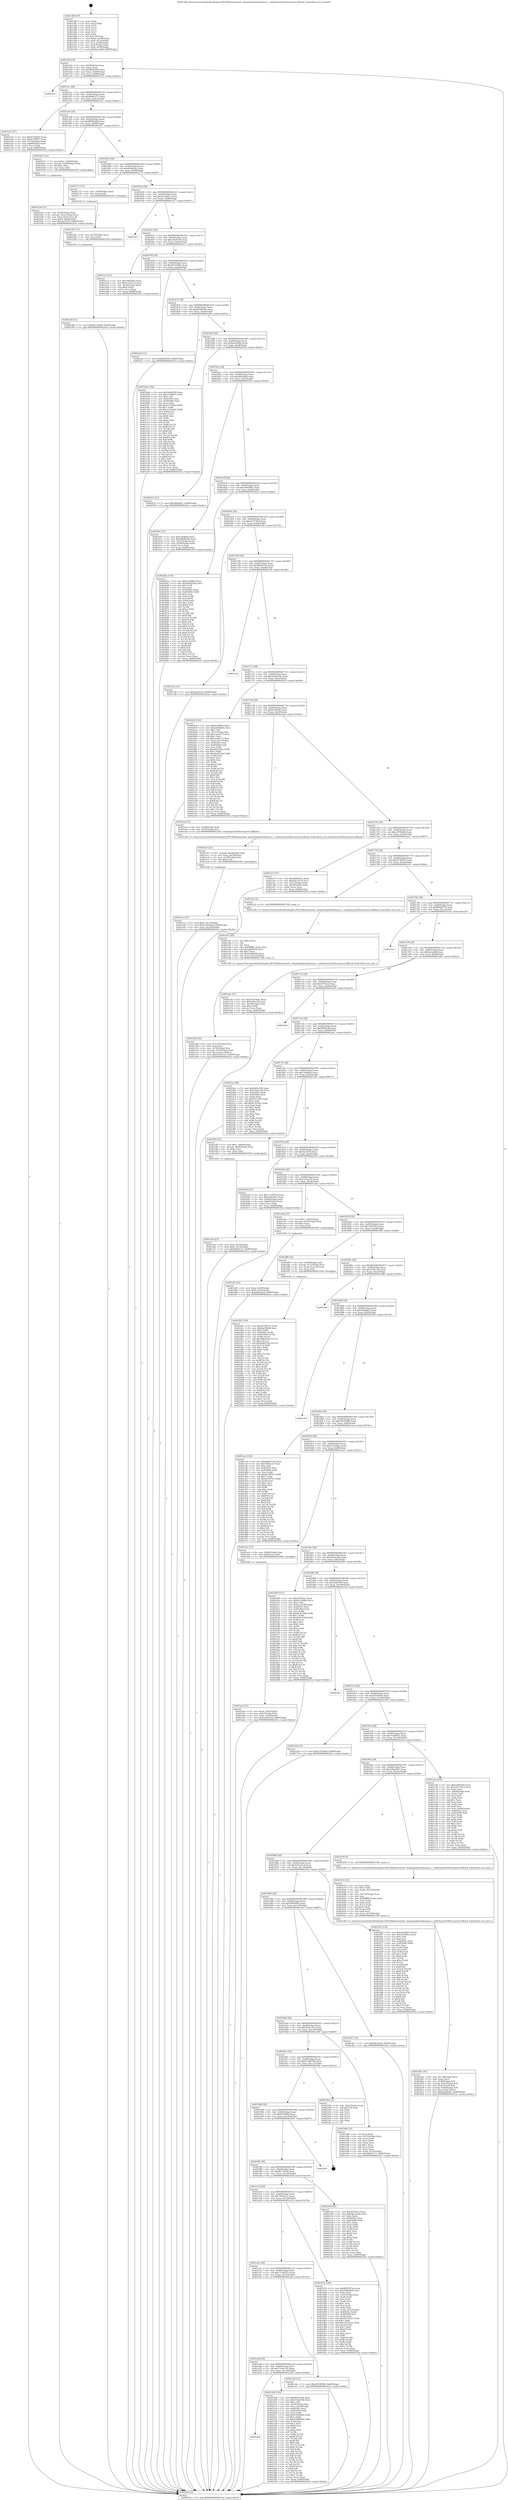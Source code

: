 digraph "0x401580" {
  label = "0x401580 (/mnt/c/Users/mathe/Desktop/tcc/POCII/binaries/extr_disquedepshiredisasync.c_redisAsyncSetDisconnectCallback_Final-ollvm.out::main(0))"
  labelloc = "t"
  node[shape=record]

  Entry [label="",width=0.3,height=0.3,shape=circle,fillcolor=black,style=filled]
  "0x4015af" [label="{
     0x4015af [29]\l
     | [instrs]\l
     &nbsp;&nbsp;0x4015af \<+3\>: mov -0x80(%rbp),%eax\l
     &nbsp;&nbsp;0x4015b2 \<+2\>: mov %eax,%ecx\l
     &nbsp;&nbsp;0x4015b4 \<+6\>: sub $0x96e833f4,%ecx\l
     &nbsp;&nbsp;0x4015ba \<+6\>: mov %eax,-0x84(%rbp)\l
     &nbsp;&nbsp;0x4015c0 \<+6\>: mov %ecx,-0x88(%rbp)\l
     &nbsp;&nbsp;0x4015c6 \<+6\>: je 0000000000402433 \<main+0xeb3\>\l
  }"]
  "0x402433" [label="{
     0x402433\l
  }", style=dashed]
  "0x4015cc" [label="{
     0x4015cc [28]\l
     | [instrs]\l
     &nbsp;&nbsp;0x4015cc \<+5\>: jmp 00000000004015d1 \<main+0x51\>\l
     &nbsp;&nbsp;0x4015d1 \<+6\>: mov -0x84(%rbp),%eax\l
     &nbsp;&nbsp;0x4015d7 \<+5\>: sub $0x98a87c57,%eax\l
     &nbsp;&nbsp;0x4015dc \<+6\>: mov %eax,-0x8c(%rbp)\l
     &nbsp;&nbsp;0x4015e2 \<+6\>: je 0000000000401e21 \<main+0x8a1\>\l
  }"]
  Exit [label="",width=0.3,height=0.3,shape=circle,fillcolor=black,style=filled,peripheries=2]
  "0x401e21" [label="{
     0x401e21 [27]\l
     | [instrs]\l
     &nbsp;&nbsp;0x401e21 \<+5\>: mov $0xde7fdab5,%eax\l
     &nbsp;&nbsp;0x401e26 \<+5\>: mov $0xf2746957,%ecx\l
     &nbsp;&nbsp;0x401e2b \<+3\>: mov -0x74(%rbp),%edx\l
     &nbsp;&nbsp;0x401e2e \<+3\>: cmp -0x68(%rbp),%edx\l
     &nbsp;&nbsp;0x401e31 \<+3\>: cmovl %ecx,%eax\l
     &nbsp;&nbsp;0x401e34 \<+3\>: mov %eax,-0x80(%rbp)\l
     &nbsp;&nbsp;0x401e37 \<+5\>: jmp 000000000040243a \<main+0xeba\>\l
  }"]
  "0x4015e8" [label="{
     0x4015e8 [28]\l
     | [instrs]\l
     &nbsp;&nbsp;0x4015e8 \<+5\>: jmp 00000000004015ed \<main+0x6d\>\l
     &nbsp;&nbsp;0x4015ed \<+6\>: mov -0x84(%rbp),%eax\l
     &nbsp;&nbsp;0x4015f3 \<+5\>: sub $0x99b9b3b9,%eax\l
     &nbsp;&nbsp;0x4015f8 \<+6\>: mov %eax,-0x90(%rbp)\l
     &nbsp;&nbsp;0x4015fe \<+6\>: je 0000000000401b27 \<main+0x5a7\>\l
  }"]
  "0x401a64" [label="{
     0x401a64\l
  }", style=dashed]
  "0x401b27" [label="{
     0x401b27 [23]\l
     | [instrs]\l
     &nbsp;&nbsp;0x401b27 \<+7\>: movl $0x1,-0x60(%rbp)\l
     &nbsp;&nbsp;0x401b2e \<+4\>: movslq -0x60(%rbp),%rax\l
     &nbsp;&nbsp;0x401b32 \<+4\>: shl $0x2,%rax\l
     &nbsp;&nbsp;0x401b36 \<+3\>: mov %rax,%rdi\l
     &nbsp;&nbsp;0x401b39 \<+5\>: call 0000000000401050 \<malloc@plt\>\l
     | [calls]\l
     &nbsp;&nbsp;0x401050 \{1\} (unknown)\l
  }"]
  "0x401604" [label="{
     0x401604 [28]\l
     | [instrs]\l
     &nbsp;&nbsp;0x401604 \<+5\>: jmp 0000000000401609 \<main+0x89\>\l
     &nbsp;&nbsp;0x401609 \<+6\>: mov -0x84(%rbp),%eax\l
     &nbsp;&nbsp;0x40160f \<+5\>: sub $0xa00bd5ac,%eax\l
     &nbsp;&nbsp;0x401614 \<+6\>: mov %eax,-0x94(%rbp)\l
     &nbsp;&nbsp;0x40161a \<+6\>: je 0000000000402175 \<main+0xbf5\>\l
  }"]
  "0x402304" [label="{
     0x402304 [150]\l
     | [instrs]\l
     &nbsp;&nbsp;0x402304 \<+5\>: mov $0x96e833f4,%eax\l
     &nbsp;&nbsp;0x402309 \<+5\>: mov $0x57ad07d8,%ecx\l
     &nbsp;&nbsp;0x40230e \<+2\>: mov $0x1,%dl\l
     &nbsp;&nbsp;0x402310 \<+3\>: mov -0x38(%rbp),%esi\l
     &nbsp;&nbsp;0x402313 \<+3\>: mov %esi,-0x2c(%rbp)\l
     &nbsp;&nbsp;0x402316 \<+7\>: mov 0x40505c,%esi\l
     &nbsp;&nbsp;0x40231d \<+7\>: mov 0x405060,%edi\l
     &nbsp;&nbsp;0x402324 \<+3\>: mov %esi,%r8d\l
     &nbsp;&nbsp;0x402327 \<+7\>: add $0x934d8048,%r8d\l
     &nbsp;&nbsp;0x40232e \<+4\>: sub $0x1,%r8d\l
     &nbsp;&nbsp;0x402332 \<+7\>: sub $0x934d8048,%r8d\l
     &nbsp;&nbsp;0x402339 \<+4\>: imul %r8d,%esi\l
     &nbsp;&nbsp;0x40233d \<+3\>: and $0x1,%esi\l
     &nbsp;&nbsp;0x402340 \<+3\>: cmp $0x0,%esi\l
     &nbsp;&nbsp;0x402343 \<+4\>: sete %r9b\l
     &nbsp;&nbsp;0x402347 \<+3\>: cmp $0xa,%edi\l
     &nbsp;&nbsp;0x40234a \<+4\>: setl %r10b\l
     &nbsp;&nbsp;0x40234e \<+3\>: mov %r9b,%r11b\l
     &nbsp;&nbsp;0x402351 \<+4\>: xor $0xff,%r11b\l
     &nbsp;&nbsp;0x402355 \<+3\>: mov %r10b,%bl\l
     &nbsp;&nbsp;0x402358 \<+3\>: xor $0xff,%bl\l
     &nbsp;&nbsp;0x40235b \<+3\>: xor $0x0,%dl\l
     &nbsp;&nbsp;0x40235e \<+3\>: mov %r11b,%r14b\l
     &nbsp;&nbsp;0x402361 \<+4\>: and $0x0,%r14b\l
     &nbsp;&nbsp;0x402365 \<+3\>: and %dl,%r9b\l
     &nbsp;&nbsp;0x402368 \<+3\>: mov %bl,%r15b\l
     &nbsp;&nbsp;0x40236b \<+4\>: and $0x0,%r15b\l
     &nbsp;&nbsp;0x40236f \<+3\>: and %dl,%r10b\l
     &nbsp;&nbsp;0x402372 \<+3\>: or %r9b,%r14b\l
     &nbsp;&nbsp;0x402375 \<+3\>: or %r10b,%r15b\l
     &nbsp;&nbsp;0x402378 \<+3\>: xor %r15b,%r14b\l
     &nbsp;&nbsp;0x40237b \<+3\>: or %bl,%r11b\l
     &nbsp;&nbsp;0x40237e \<+4\>: xor $0xff,%r11b\l
     &nbsp;&nbsp;0x402382 \<+3\>: or $0x0,%dl\l
     &nbsp;&nbsp;0x402385 \<+3\>: and %dl,%r11b\l
     &nbsp;&nbsp;0x402388 \<+3\>: or %r11b,%r14b\l
     &nbsp;&nbsp;0x40238b \<+4\>: test $0x1,%r14b\l
     &nbsp;&nbsp;0x40238f \<+3\>: cmovne %ecx,%eax\l
     &nbsp;&nbsp;0x402392 \<+3\>: mov %eax,-0x80(%rbp)\l
     &nbsp;&nbsp;0x402395 \<+5\>: jmp 000000000040243a \<main+0xeba\>\l
  }"]
  "0x402175" [label="{
     0x402175 [12]\l
     | [instrs]\l
     &nbsp;&nbsp;0x402175 \<+4\>: mov -0x58(%rbp),%rax\l
     &nbsp;&nbsp;0x402179 \<+3\>: mov %rax,%rdi\l
     &nbsp;&nbsp;0x40217c \<+5\>: call 0000000000401030 \<free@plt\>\l
     | [calls]\l
     &nbsp;&nbsp;0x401030 \{1\} (unknown)\l
  }"]
  "0x401620" [label="{
     0x401620 [28]\l
     | [instrs]\l
     &nbsp;&nbsp;0x401620 \<+5\>: jmp 0000000000401625 \<main+0xa5\>\l
     &nbsp;&nbsp;0x401625 \<+6\>: mov -0x84(%rbp),%eax\l
     &nbsp;&nbsp;0x40162b \<+5\>: sub $0xab144012,%eax\l
     &nbsp;&nbsp;0x401630 \<+6\>: mov %eax,-0x98(%rbp)\l
     &nbsp;&nbsp;0x401636 \<+6\>: je 00000000004023e7 \<main+0xe67\>\l
  }"]
  "0x40218d" [label="{
     0x40218d [12]\l
     | [instrs]\l
     &nbsp;&nbsp;0x40218d \<+7\>: movl $0x6613d360,-0x80(%rbp)\l
     &nbsp;&nbsp;0x402194 \<+5\>: jmp 000000000040243a \<main+0xeba\>\l
  }"]
  "0x4023e7" [label="{
     0x4023e7\l
  }", style=dashed]
  "0x40163c" [label="{
     0x40163c [28]\l
     | [instrs]\l
     &nbsp;&nbsp;0x40163c \<+5\>: jmp 0000000000401641 \<main+0xc1\>\l
     &nbsp;&nbsp;0x401641 \<+6\>: mov -0x84(%rbp),%eax\l
     &nbsp;&nbsp;0x401647 \<+5\>: sub $0xac8e9336,%eax\l
     &nbsp;&nbsp;0x40164c \<+6\>: mov %eax,-0x9c(%rbp)\l
     &nbsp;&nbsp;0x401652 \<+6\>: je 0000000000401ac3 \<main+0x543\>\l
  }"]
  "0x402181" [label="{
     0x402181 [12]\l
     | [instrs]\l
     &nbsp;&nbsp;0x402181 \<+4\>: mov -0x70(%rbp),%rax\l
     &nbsp;&nbsp;0x402185 \<+3\>: mov %rax,%rdi\l
     &nbsp;&nbsp;0x402188 \<+5\>: call 0000000000401030 \<free@plt\>\l
     | [calls]\l
     &nbsp;&nbsp;0x401030 \{1\} (unknown)\l
  }"]
  "0x401ac3" [label="{
     0x401ac3 [27]\l
     | [instrs]\l
     &nbsp;&nbsp;0x401ac3 \<+5\>: mov $0x1f6da8e3,%eax\l
     &nbsp;&nbsp;0x401ac8 \<+5\>: mov $0x133cac52,%ecx\l
     &nbsp;&nbsp;0x401acd \<+3\>: mov -0x30(%rbp),%edx\l
     &nbsp;&nbsp;0x401ad0 \<+3\>: cmp $0x0,%edx\l
     &nbsp;&nbsp;0x401ad3 \<+3\>: cmove %ecx,%eax\l
     &nbsp;&nbsp;0x401ad6 \<+3\>: mov %eax,-0x80(%rbp)\l
     &nbsp;&nbsp;0x401ad9 \<+5\>: jmp 000000000040243a \<main+0xeba\>\l
  }"]
  "0x401658" [label="{
     0x401658 [28]\l
     | [instrs]\l
     &nbsp;&nbsp;0x401658 \<+5\>: jmp 000000000040165d \<main+0xdd\>\l
     &nbsp;&nbsp;0x40165d \<+6\>: mov -0x84(%rbp),%eax\l
     &nbsp;&nbsp;0x401663 \<+5\>: sub $0xb415d46e,%eax\l
     &nbsp;&nbsp;0x401668 \<+6\>: mov %eax,-0xa0(%rbp)\l
     &nbsp;&nbsp;0x40166e \<+6\>: je 00000000004022a0 \<main+0xd20\>\l
  }"]
  "0x401f9c" [label="{
     0x401f9c [150]\l
     | [instrs]\l
     &nbsp;&nbsp;0x401f9c \<+5\>: mov $0xab144012,%edx\l
     &nbsp;&nbsp;0x401fa1 \<+5\>: mov $0xbad59e84,%esi\l
     &nbsp;&nbsp;0x401fa6 \<+3\>: mov $0x1,%r8b\l
     &nbsp;&nbsp;0x401fa9 \<+8\>: mov 0x40505c,%r9d\l
     &nbsp;&nbsp;0x401fb1 \<+8\>: mov 0x405060,%r10d\l
     &nbsp;&nbsp;0x401fb9 \<+3\>: mov %r9d,%r11d\l
     &nbsp;&nbsp;0x401fbc \<+7\>: add $0x496e979a,%r11d\l
     &nbsp;&nbsp;0x401fc3 \<+4\>: sub $0x1,%r11d\l
     &nbsp;&nbsp;0x401fc7 \<+7\>: sub $0x496e979a,%r11d\l
     &nbsp;&nbsp;0x401fce \<+4\>: imul %r11d,%r9d\l
     &nbsp;&nbsp;0x401fd2 \<+4\>: and $0x1,%r9d\l
     &nbsp;&nbsp;0x401fd6 \<+4\>: cmp $0x0,%r9d\l
     &nbsp;&nbsp;0x401fda \<+3\>: sete %bl\l
     &nbsp;&nbsp;0x401fdd \<+4\>: cmp $0xa,%r10d\l
     &nbsp;&nbsp;0x401fe1 \<+4\>: setl %r14b\l
     &nbsp;&nbsp;0x401fe5 \<+3\>: mov %bl,%r15b\l
     &nbsp;&nbsp;0x401fe8 \<+4\>: xor $0xff,%r15b\l
     &nbsp;&nbsp;0x401fec \<+3\>: mov %r14b,%r12b\l
     &nbsp;&nbsp;0x401fef \<+4\>: xor $0xff,%r12b\l
     &nbsp;&nbsp;0x401ff3 \<+4\>: xor $0x1,%r8b\l
     &nbsp;&nbsp;0x401ff7 \<+3\>: mov %r15b,%r13b\l
     &nbsp;&nbsp;0x401ffa \<+4\>: and $0xff,%r13b\l
     &nbsp;&nbsp;0x401ffe \<+3\>: and %r8b,%bl\l
     &nbsp;&nbsp;0x402001 \<+3\>: mov %r12b,%al\l
     &nbsp;&nbsp;0x402004 \<+2\>: and $0xff,%al\l
     &nbsp;&nbsp;0x402006 \<+3\>: and %r8b,%r14b\l
     &nbsp;&nbsp;0x402009 \<+3\>: or %bl,%r13b\l
     &nbsp;&nbsp;0x40200c \<+3\>: or %r14b,%al\l
     &nbsp;&nbsp;0x40200f \<+3\>: xor %al,%r13b\l
     &nbsp;&nbsp;0x402012 \<+3\>: or %r12b,%r15b\l
     &nbsp;&nbsp;0x402015 \<+4\>: xor $0xff,%r15b\l
     &nbsp;&nbsp;0x402019 \<+4\>: or $0x1,%r8b\l
     &nbsp;&nbsp;0x40201d \<+3\>: and %r8b,%r15b\l
     &nbsp;&nbsp;0x402020 \<+3\>: or %r15b,%r13b\l
     &nbsp;&nbsp;0x402023 \<+4\>: test $0x1,%r13b\l
     &nbsp;&nbsp;0x402027 \<+3\>: cmovne %esi,%edx\l
     &nbsp;&nbsp;0x40202a \<+3\>: mov %edx,-0x80(%rbp)\l
     &nbsp;&nbsp;0x40202d \<+5\>: jmp 000000000040243a \<main+0xeba\>\l
  }"]
  "0x4022a0" [label="{
     0x4022a0 [12]\l
     | [instrs]\l
     &nbsp;&nbsp;0x4022a0 \<+7\>: movl $0x689383b,-0x80(%rbp)\l
     &nbsp;&nbsp;0x4022a7 \<+5\>: jmp 000000000040243a \<main+0xeba\>\l
  }"]
  "0x401674" [label="{
     0x401674 [28]\l
     | [instrs]\l
     &nbsp;&nbsp;0x401674 \<+5\>: jmp 0000000000401679 \<main+0xf9\>\l
     &nbsp;&nbsp;0x401679 \<+6\>: mov -0x84(%rbp),%eax\l
     &nbsp;&nbsp;0x40167f \<+5\>: sub $0xb626d54e,%eax\l
     &nbsp;&nbsp;0x401684 \<+6\>: mov %eax,-0xa4(%rbp)\l
     &nbsp;&nbsp;0x40168a \<+6\>: je 0000000000401bda \<main+0x65a\>\l
  }"]
  "0x401ece" [label="{
     0x401ece [25]\l
     | [instrs]\l
     &nbsp;&nbsp;0x401ece \<+7\>: movl $0x0,-0x7c(%rbp)\l
     &nbsp;&nbsp;0x401ed5 \<+7\>: movl $0xe187b6e8,-0x80(%rbp)\l
     &nbsp;&nbsp;0x401edc \<+6\>: mov %eax,-0x140(%rbp)\l
     &nbsp;&nbsp;0x401ee2 \<+5\>: jmp 000000000040243a \<main+0xeba\>\l
  }"]
  "0x401bda" [label="{
     0x401bda [144]\l
     | [instrs]\l
     &nbsp;&nbsp;0x401bda \<+5\>: mov $0x2a06cf39,%eax\l
     &nbsp;&nbsp;0x401bdf \<+5\>: mov $0x37a69931,%ecx\l
     &nbsp;&nbsp;0x401be4 \<+2\>: mov $0x1,%dl\l
     &nbsp;&nbsp;0x401be6 \<+7\>: mov 0x40505c,%esi\l
     &nbsp;&nbsp;0x401bed \<+7\>: mov 0x405060,%edi\l
     &nbsp;&nbsp;0x401bf4 \<+3\>: mov %esi,%r8d\l
     &nbsp;&nbsp;0x401bf7 \<+7\>: add $0xe151b4dc,%r8d\l
     &nbsp;&nbsp;0x401bfe \<+4\>: sub $0x1,%r8d\l
     &nbsp;&nbsp;0x401c02 \<+7\>: sub $0xe151b4dc,%r8d\l
     &nbsp;&nbsp;0x401c09 \<+4\>: imul %r8d,%esi\l
     &nbsp;&nbsp;0x401c0d \<+3\>: and $0x1,%esi\l
     &nbsp;&nbsp;0x401c10 \<+3\>: cmp $0x0,%esi\l
     &nbsp;&nbsp;0x401c13 \<+4\>: sete %r9b\l
     &nbsp;&nbsp;0x401c17 \<+3\>: cmp $0xa,%edi\l
     &nbsp;&nbsp;0x401c1a \<+4\>: setl %r10b\l
     &nbsp;&nbsp;0x401c1e \<+3\>: mov %r9b,%r11b\l
     &nbsp;&nbsp;0x401c21 \<+4\>: xor $0xff,%r11b\l
     &nbsp;&nbsp;0x401c25 \<+3\>: mov %r10b,%bl\l
     &nbsp;&nbsp;0x401c28 \<+3\>: xor $0xff,%bl\l
     &nbsp;&nbsp;0x401c2b \<+3\>: xor $0x1,%dl\l
     &nbsp;&nbsp;0x401c2e \<+3\>: mov %r11b,%r14b\l
     &nbsp;&nbsp;0x401c31 \<+4\>: and $0xff,%r14b\l
     &nbsp;&nbsp;0x401c35 \<+3\>: and %dl,%r9b\l
     &nbsp;&nbsp;0x401c38 \<+3\>: mov %bl,%r15b\l
     &nbsp;&nbsp;0x401c3b \<+4\>: and $0xff,%r15b\l
     &nbsp;&nbsp;0x401c3f \<+3\>: and %dl,%r10b\l
     &nbsp;&nbsp;0x401c42 \<+3\>: or %r9b,%r14b\l
     &nbsp;&nbsp;0x401c45 \<+3\>: or %r10b,%r15b\l
     &nbsp;&nbsp;0x401c48 \<+3\>: xor %r15b,%r14b\l
     &nbsp;&nbsp;0x401c4b \<+3\>: or %bl,%r11b\l
     &nbsp;&nbsp;0x401c4e \<+4\>: xor $0xff,%r11b\l
     &nbsp;&nbsp;0x401c52 \<+3\>: or $0x1,%dl\l
     &nbsp;&nbsp;0x401c55 \<+3\>: and %dl,%r11b\l
     &nbsp;&nbsp;0x401c58 \<+3\>: or %r11b,%r14b\l
     &nbsp;&nbsp;0x401c5b \<+4\>: test $0x1,%r14b\l
     &nbsp;&nbsp;0x401c5f \<+3\>: cmovne %ecx,%eax\l
     &nbsp;&nbsp;0x401c62 \<+3\>: mov %eax,-0x80(%rbp)\l
     &nbsp;&nbsp;0x401c65 \<+5\>: jmp 000000000040243a \<main+0xeba\>\l
  }"]
  "0x401690" [label="{
     0x401690 [28]\l
     | [instrs]\l
     &nbsp;&nbsp;0x401690 \<+5\>: jmp 0000000000401695 \<main+0x115\>\l
     &nbsp;&nbsp;0x401695 \<+6\>: mov -0x84(%rbp),%eax\l
     &nbsp;&nbsp;0x40169b \<+5\>: sub $0xbad59e84,%eax\l
     &nbsp;&nbsp;0x4016a0 \<+6\>: mov %eax,-0xa8(%rbp)\l
     &nbsp;&nbsp;0x4016a6 \<+6\>: je 0000000000402032 \<main+0xab2\>\l
  }"]
  "0x401eb7" [label="{
     0x401eb7 [23]\l
     | [instrs]\l
     &nbsp;&nbsp;0x401eb7 \<+10\>: movabs $0x4030b6,%rdi\l
     &nbsp;&nbsp;0x401ec1 \<+3\>: mov %eax,-0x78(%rbp)\l
     &nbsp;&nbsp;0x401ec4 \<+3\>: mov -0x78(%rbp),%esi\l
     &nbsp;&nbsp;0x401ec7 \<+2\>: mov $0x0,%al\l
     &nbsp;&nbsp;0x401ec9 \<+5\>: call 0000000000401040 \<printf@plt\>\l
     | [calls]\l
     &nbsp;&nbsp;0x401040 \{1\} (unknown)\l
  }"]
  "0x402032" [label="{
     0x402032 [12]\l
     | [instrs]\l
     &nbsp;&nbsp;0x402032 \<+7\>: movl $0xc8be8bf1,-0x80(%rbp)\l
     &nbsp;&nbsp;0x402039 \<+5\>: jmp 000000000040243a \<main+0xeba\>\l
  }"]
  "0x4016ac" [label="{
     0x4016ac [28]\l
     | [instrs]\l
     &nbsp;&nbsp;0x4016ac \<+5\>: jmp 00000000004016b1 \<main+0x131\>\l
     &nbsp;&nbsp;0x4016b1 \<+6\>: mov -0x84(%rbp),%eax\l
     &nbsp;&nbsp;0x4016b7 \<+5\>: sub $0xbfb3a6a8,%eax\l
     &nbsp;&nbsp;0x4016bc \<+6\>: mov %eax,-0xac(%rbp)\l
     &nbsp;&nbsp;0x4016c2 \<+6\>: je 0000000000401b0c \<main+0x58c\>\l
  }"]
  "0x401e69" [label="{
     0x401e69 [32]\l
     | [instrs]\l
     &nbsp;&nbsp;0x401e69 \<+6\>: mov -0x13c(%rbp),%ecx\l
     &nbsp;&nbsp;0x401e6f \<+3\>: imul %eax,%ecx\l
     &nbsp;&nbsp;0x401e72 \<+4\>: mov -0x70(%rbp),%rsi\l
     &nbsp;&nbsp;0x401e76 \<+4\>: movslq -0x74(%rbp),%rdi\l
     &nbsp;&nbsp;0x401e7a \<+3\>: mov %ecx,(%rsi,%rdi,4)\l
     &nbsp;&nbsp;0x401e7d \<+7\>: movl $0x5630c333,-0x80(%rbp)\l
     &nbsp;&nbsp;0x401e84 \<+5\>: jmp 000000000040243a \<main+0xeba\>\l
  }"]
  "0x401b0c" [label="{
     0x401b0c [27]\l
     | [instrs]\l
     &nbsp;&nbsp;0x401b0c \<+5\>: mov $0x7da4bbb,%eax\l
     &nbsp;&nbsp;0x401b11 \<+5\>: mov $0x99b9b3b9,%ecx\l
     &nbsp;&nbsp;0x401b16 \<+3\>: mov -0x5c(%rbp),%edx\l
     &nbsp;&nbsp;0x401b19 \<+3\>: cmp -0x50(%rbp),%edx\l
     &nbsp;&nbsp;0x401b1c \<+3\>: cmovl %ecx,%eax\l
     &nbsp;&nbsp;0x401b1f \<+3\>: mov %eax,-0x80(%rbp)\l
     &nbsp;&nbsp;0x401b22 \<+5\>: jmp 000000000040243a \<main+0xeba\>\l
  }"]
  "0x4016c8" [label="{
     0x4016c8 [28]\l
     | [instrs]\l
     &nbsp;&nbsp;0x4016c8 \<+5\>: jmp 00000000004016cd \<main+0x14d\>\l
     &nbsp;&nbsp;0x4016cd \<+6\>: mov -0x84(%rbp),%eax\l
     &nbsp;&nbsp;0x4016d3 \<+5\>: sub $0xc8be8bf1,%eax\l
     &nbsp;&nbsp;0x4016d8 \<+6\>: mov %eax,-0xb0(%rbp)\l
     &nbsp;&nbsp;0x4016de \<+6\>: je 000000000040203e \<main+0xabe\>\l
  }"]
  "0x401e41" [label="{
     0x401e41 [40]\l
     | [instrs]\l
     &nbsp;&nbsp;0x401e41 \<+5\>: mov $0x2,%ecx\l
     &nbsp;&nbsp;0x401e46 \<+1\>: cltd\l
     &nbsp;&nbsp;0x401e47 \<+2\>: idiv %ecx\l
     &nbsp;&nbsp;0x401e49 \<+6\>: imul $0xfffffffe,%edx,%ecx\l
     &nbsp;&nbsp;0x401e4f \<+6\>: sub $0xbabb839b,%ecx\l
     &nbsp;&nbsp;0x401e55 \<+3\>: add $0x1,%ecx\l
     &nbsp;&nbsp;0x401e58 \<+6\>: add $0xbabb839b,%ecx\l
     &nbsp;&nbsp;0x401e5e \<+6\>: mov %ecx,-0x13c(%rbp)\l
     &nbsp;&nbsp;0x401e64 \<+5\>: call 0000000000401160 \<next_i\>\l
     | [calls]\l
     &nbsp;&nbsp;0x401160 \{1\} (/mnt/c/Users/mathe/Desktop/tcc/POCII/binaries/extr_disquedepshiredisasync.c_redisAsyncSetDisconnectCallback_Final-ollvm.out::next_i)\l
  }"]
  "0x40203e" [label="{
     0x40203e [134]\l
     | [instrs]\l
     &nbsp;&nbsp;0x40203e \<+5\>: mov $0x6226ff4d,%eax\l
     &nbsp;&nbsp;0x402043 \<+5\>: mov $0xdadd35ab,%ecx\l
     &nbsp;&nbsp;0x402048 \<+2\>: mov $0x1,%dl\l
     &nbsp;&nbsp;0x40204a \<+2\>: xor %esi,%esi\l
     &nbsp;&nbsp;0x40204c \<+7\>: mov 0x40505c,%edi\l
     &nbsp;&nbsp;0x402053 \<+8\>: mov 0x405060,%r8d\l
     &nbsp;&nbsp;0x40205b \<+3\>: sub $0x1,%esi\l
     &nbsp;&nbsp;0x40205e \<+3\>: mov %edi,%r9d\l
     &nbsp;&nbsp;0x402061 \<+3\>: add %esi,%r9d\l
     &nbsp;&nbsp;0x402064 \<+4\>: imul %r9d,%edi\l
     &nbsp;&nbsp;0x402068 \<+3\>: and $0x1,%edi\l
     &nbsp;&nbsp;0x40206b \<+3\>: cmp $0x0,%edi\l
     &nbsp;&nbsp;0x40206e \<+4\>: sete %r10b\l
     &nbsp;&nbsp;0x402072 \<+4\>: cmp $0xa,%r8d\l
     &nbsp;&nbsp;0x402076 \<+4\>: setl %r11b\l
     &nbsp;&nbsp;0x40207a \<+3\>: mov %r10b,%bl\l
     &nbsp;&nbsp;0x40207d \<+3\>: xor $0xff,%bl\l
     &nbsp;&nbsp;0x402080 \<+3\>: mov %r11b,%r14b\l
     &nbsp;&nbsp;0x402083 \<+4\>: xor $0xff,%r14b\l
     &nbsp;&nbsp;0x402087 \<+3\>: xor $0x0,%dl\l
     &nbsp;&nbsp;0x40208a \<+3\>: mov %bl,%r15b\l
     &nbsp;&nbsp;0x40208d \<+4\>: and $0x0,%r15b\l
     &nbsp;&nbsp;0x402091 \<+3\>: and %dl,%r10b\l
     &nbsp;&nbsp;0x402094 \<+3\>: mov %r14b,%r12b\l
     &nbsp;&nbsp;0x402097 \<+4\>: and $0x0,%r12b\l
     &nbsp;&nbsp;0x40209b \<+3\>: and %dl,%r11b\l
     &nbsp;&nbsp;0x40209e \<+3\>: or %r10b,%r15b\l
     &nbsp;&nbsp;0x4020a1 \<+3\>: or %r11b,%r12b\l
     &nbsp;&nbsp;0x4020a4 \<+3\>: xor %r12b,%r15b\l
     &nbsp;&nbsp;0x4020a7 \<+3\>: or %r14b,%bl\l
     &nbsp;&nbsp;0x4020aa \<+3\>: xor $0xff,%bl\l
     &nbsp;&nbsp;0x4020ad \<+3\>: or $0x0,%dl\l
     &nbsp;&nbsp;0x4020b0 \<+2\>: and %dl,%bl\l
     &nbsp;&nbsp;0x4020b2 \<+3\>: or %bl,%r15b\l
     &nbsp;&nbsp;0x4020b5 \<+4\>: test $0x1,%r15b\l
     &nbsp;&nbsp;0x4020b9 \<+3\>: cmovne %ecx,%eax\l
     &nbsp;&nbsp;0x4020bc \<+3\>: mov %eax,-0x80(%rbp)\l
     &nbsp;&nbsp;0x4020bf \<+5\>: jmp 000000000040243a \<main+0xeba\>\l
  }"]
  "0x4016e4" [label="{
     0x4016e4 [28]\l
     | [instrs]\l
     &nbsp;&nbsp;0x4016e4 \<+5\>: jmp 00000000004016e9 \<main+0x169\>\l
     &nbsp;&nbsp;0x4016e9 \<+6\>: mov -0x84(%rbp),%eax\l
     &nbsp;&nbsp;0x4016ef \<+5\>: sub $0xcb377819,%eax\l
     &nbsp;&nbsp;0x4016f4 \<+6\>: mov %eax,-0xb4(%rbp)\l
     &nbsp;&nbsp;0x4016fa \<+6\>: je 0000000000401cd2 \<main+0x752\>\l
  }"]
  "0x401e0a" [label="{
     0x401e0a [23]\l
     | [instrs]\l
     &nbsp;&nbsp;0x401e0a \<+4\>: mov %rax,-0x70(%rbp)\l
     &nbsp;&nbsp;0x401e0e \<+7\>: movl $0x0,-0x74(%rbp)\l
     &nbsp;&nbsp;0x401e15 \<+7\>: movl $0x98a87c57,-0x80(%rbp)\l
     &nbsp;&nbsp;0x401e1c \<+5\>: jmp 000000000040243a \<main+0xeba\>\l
  }"]
  "0x401cd2" [label="{
     0x401cd2 [12]\l
     | [instrs]\l
     &nbsp;&nbsp;0x401cd2 \<+7\>: movl $0xdaa7b30,-0x80(%rbp)\l
     &nbsp;&nbsp;0x401cd9 \<+5\>: jmp 000000000040243a \<main+0xeba\>\l
  }"]
  "0x401700" [label="{
     0x401700 [28]\l
     | [instrs]\l
     &nbsp;&nbsp;0x401700 \<+5\>: jmp 0000000000401705 \<main+0x185\>\l
     &nbsp;&nbsp;0x401705 \<+6\>: mov -0x84(%rbp),%eax\l
     &nbsp;&nbsp;0x40170b \<+5\>: sub $0xd84507da,%eax\l
     &nbsp;&nbsp;0x401710 \<+6\>: mov %eax,-0xb8(%rbp)\l
     &nbsp;&nbsp;0x401716 \<+6\>: je 00000000004023c8 \<main+0xe48\>\l
  }"]
  "0x401a48" [label="{
     0x401a48 [28]\l
     | [instrs]\l
     &nbsp;&nbsp;0x401a48 \<+5\>: jmp 0000000000401a4d \<main+0x4cd\>\l
     &nbsp;&nbsp;0x401a4d \<+6\>: mov -0x84(%rbp),%eax\l
     &nbsp;&nbsp;0x401a53 \<+5\>: sub $0x75e6c1d5,%eax\l
     &nbsp;&nbsp;0x401a58 \<+6\>: mov %eax,-0x130(%rbp)\l
     &nbsp;&nbsp;0x401a5e \<+6\>: je 0000000000402304 \<main+0xd84\>\l
  }"]
  "0x4023c8" [label="{
     0x4023c8\l
  }", style=dashed]
  "0x40171c" [label="{
     0x40171c [28]\l
     | [instrs]\l
     &nbsp;&nbsp;0x40171c \<+5\>: jmp 0000000000401721 \<main+0x1a1\>\l
     &nbsp;&nbsp;0x401721 \<+6\>: mov -0x84(%rbp),%eax\l
     &nbsp;&nbsp;0x401727 \<+5\>: sub $0xdadd35ab,%eax\l
     &nbsp;&nbsp;0x40172c \<+6\>: mov %eax,-0xbc(%rbp)\l
     &nbsp;&nbsp;0x401732 \<+6\>: je 00000000004020c4 \<main+0xb44\>\l
  }"]
  "0x401cde" [label="{
     0x401cde [12]\l
     | [instrs]\l
     &nbsp;&nbsp;0x401cde \<+7\>: movl $0x20630988,-0x80(%rbp)\l
     &nbsp;&nbsp;0x401ce5 \<+5\>: jmp 000000000040243a \<main+0xeba\>\l
  }"]
  "0x4020c4" [label="{
     0x4020c4 [165]\l
     | [instrs]\l
     &nbsp;&nbsp;0x4020c4 \<+5\>: mov $0x6226ff4d,%eax\l
     &nbsp;&nbsp;0x4020c9 \<+5\>: mov $0x2d2d0e9e,%ecx\l
     &nbsp;&nbsp;0x4020ce \<+2\>: mov $0x1,%dl\l
     &nbsp;&nbsp;0x4020d0 \<+3\>: mov -0x7c(%rbp),%esi\l
     &nbsp;&nbsp;0x4020d3 \<+6\>: add $0x1eed2c75,%esi\l
     &nbsp;&nbsp;0x4020d9 \<+3\>: add $0x1,%esi\l
     &nbsp;&nbsp;0x4020dc \<+6\>: sub $0x1eed2c75,%esi\l
     &nbsp;&nbsp;0x4020e2 \<+3\>: mov %esi,-0x7c(%rbp)\l
     &nbsp;&nbsp;0x4020e5 \<+7\>: mov 0x40505c,%esi\l
     &nbsp;&nbsp;0x4020ec \<+7\>: mov 0x405060,%edi\l
     &nbsp;&nbsp;0x4020f3 \<+3\>: mov %esi,%r8d\l
     &nbsp;&nbsp;0x4020f6 \<+7\>: sub $0xab2b7dea,%r8d\l
     &nbsp;&nbsp;0x4020fd \<+4\>: sub $0x1,%r8d\l
     &nbsp;&nbsp;0x402101 \<+7\>: add $0xab2b7dea,%r8d\l
     &nbsp;&nbsp;0x402108 \<+4\>: imul %r8d,%esi\l
     &nbsp;&nbsp;0x40210c \<+3\>: and $0x1,%esi\l
     &nbsp;&nbsp;0x40210f \<+3\>: cmp $0x0,%esi\l
     &nbsp;&nbsp;0x402112 \<+4\>: sete %r9b\l
     &nbsp;&nbsp;0x402116 \<+3\>: cmp $0xa,%edi\l
     &nbsp;&nbsp;0x402119 \<+4\>: setl %r10b\l
     &nbsp;&nbsp;0x40211d \<+3\>: mov %r9b,%r11b\l
     &nbsp;&nbsp;0x402120 \<+4\>: xor $0xff,%r11b\l
     &nbsp;&nbsp;0x402124 \<+3\>: mov %r10b,%bl\l
     &nbsp;&nbsp;0x402127 \<+3\>: xor $0xff,%bl\l
     &nbsp;&nbsp;0x40212a \<+3\>: xor $0x1,%dl\l
     &nbsp;&nbsp;0x40212d \<+3\>: mov %r11b,%r14b\l
     &nbsp;&nbsp;0x402130 \<+4\>: and $0xff,%r14b\l
     &nbsp;&nbsp;0x402134 \<+3\>: and %dl,%r9b\l
     &nbsp;&nbsp;0x402137 \<+3\>: mov %bl,%r15b\l
     &nbsp;&nbsp;0x40213a \<+4\>: and $0xff,%r15b\l
     &nbsp;&nbsp;0x40213e \<+3\>: and %dl,%r10b\l
     &nbsp;&nbsp;0x402141 \<+3\>: or %r9b,%r14b\l
     &nbsp;&nbsp;0x402144 \<+3\>: or %r10b,%r15b\l
     &nbsp;&nbsp;0x402147 \<+3\>: xor %r15b,%r14b\l
     &nbsp;&nbsp;0x40214a \<+3\>: or %bl,%r11b\l
     &nbsp;&nbsp;0x40214d \<+4\>: xor $0xff,%r11b\l
     &nbsp;&nbsp;0x402151 \<+3\>: or $0x1,%dl\l
     &nbsp;&nbsp;0x402154 \<+3\>: and %dl,%r11b\l
     &nbsp;&nbsp;0x402157 \<+3\>: or %r11b,%r14b\l
     &nbsp;&nbsp;0x40215a \<+4\>: test $0x1,%r14b\l
     &nbsp;&nbsp;0x40215e \<+3\>: cmovne %ecx,%eax\l
     &nbsp;&nbsp;0x402161 \<+3\>: mov %eax,-0x80(%rbp)\l
     &nbsp;&nbsp;0x402164 \<+5\>: jmp 000000000040243a \<main+0xeba\>\l
  }"]
  "0x401738" [label="{
     0x401738 [28]\l
     | [instrs]\l
     &nbsp;&nbsp;0x401738 \<+5\>: jmp 000000000040173d \<main+0x1bd\>\l
     &nbsp;&nbsp;0x40173d \<+6\>: mov -0x84(%rbp),%eax\l
     &nbsp;&nbsp;0x401743 \<+5\>: sub $0xde7fdab5,%eax\l
     &nbsp;&nbsp;0x401748 \<+6\>: mov %eax,-0xc0(%rbp)\l
     &nbsp;&nbsp;0x40174e \<+6\>: je 0000000000401eaa \<main+0x92a\>\l
  }"]
  "0x401a2c" [label="{
     0x401a2c [28]\l
     | [instrs]\l
     &nbsp;&nbsp;0x401a2c \<+5\>: jmp 0000000000401a31 \<main+0x4b1\>\l
     &nbsp;&nbsp;0x401a31 \<+6\>: mov -0x84(%rbp),%eax\l
     &nbsp;&nbsp;0x401a37 \<+5\>: sub $0x7119d522,%eax\l
     &nbsp;&nbsp;0x401a3c \<+6\>: mov %eax,-0x12c(%rbp)\l
     &nbsp;&nbsp;0x401a42 \<+6\>: je 0000000000401cde \<main+0x75e\>\l
  }"]
  "0x401eaa" [label="{
     0x401eaa [13]\l
     | [instrs]\l
     &nbsp;&nbsp;0x401eaa \<+4\>: mov -0x58(%rbp),%rdi\l
     &nbsp;&nbsp;0x401eae \<+4\>: mov -0x70(%rbp),%rsi\l
     &nbsp;&nbsp;0x401eb2 \<+5\>: call 0000000000401240 \<redisAsyncSetDisconnectCallback\>\l
     | [calls]\l
     &nbsp;&nbsp;0x401240 \{1\} (/mnt/c/Users/mathe/Desktop/tcc/POCII/binaries/extr_disquedepshiredisasync.c_redisAsyncSetDisconnectCallback_Final-ollvm.out::redisAsyncSetDisconnectCallback)\l
  }"]
  "0x401754" [label="{
     0x401754 [28]\l
     | [instrs]\l
     &nbsp;&nbsp;0x401754 \<+5\>: jmp 0000000000401759 \<main+0x1d9\>\l
     &nbsp;&nbsp;0x401759 \<+6\>: mov -0x84(%rbp),%eax\l
     &nbsp;&nbsp;0x40175f \<+5\>: sub $0xe187b6e8,%eax\l
     &nbsp;&nbsp;0x401764 \<+6\>: mov %eax,-0xc4(%rbp)\l
     &nbsp;&nbsp;0x40176a \<+6\>: je 0000000000401ee7 \<main+0x967\>\l
  }"]
  "0x401d7a" [label="{
     0x401d7a [109]\l
     | [instrs]\l
     &nbsp;&nbsp;0x401d7a \<+5\>: mov $0xd84507da,%eax\l
     &nbsp;&nbsp;0x401d7f \<+5\>: mov $0x54fb0469,%ecx\l
     &nbsp;&nbsp;0x401d84 \<+2\>: xor %edx,%edx\l
     &nbsp;&nbsp;0x401d86 \<+3\>: mov -0x5c(%rbp),%esi\l
     &nbsp;&nbsp;0x401d89 \<+2\>: mov %edx,%edi\l
     &nbsp;&nbsp;0x401d8b \<+2\>: sub %esi,%edi\l
     &nbsp;&nbsp;0x401d8d \<+2\>: mov %edx,%esi\l
     &nbsp;&nbsp;0x401d8f \<+3\>: sub $0x1,%esi\l
     &nbsp;&nbsp;0x401d92 \<+2\>: add %esi,%edi\l
     &nbsp;&nbsp;0x401d94 \<+2\>: sub %edi,%edx\l
     &nbsp;&nbsp;0x401d96 \<+3\>: mov %edx,-0x5c(%rbp)\l
     &nbsp;&nbsp;0x401d99 \<+7\>: mov 0x40505c,%edx\l
     &nbsp;&nbsp;0x401da0 \<+7\>: mov 0x405060,%esi\l
     &nbsp;&nbsp;0x401da7 \<+2\>: mov %edx,%edi\l
     &nbsp;&nbsp;0x401da9 \<+6\>: sub $0x5241b22c,%edi\l
     &nbsp;&nbsp;0x401daf \<+3\>: sub $0x1,%edi\l
     &nbsp;&nbsp;0x401db2 \<+6\>: add $0x5241b22c,%edi\l
     &nbsp;&nbsp;0x401db8 \<+3\>: imul %edi,%edx\l
     &nbsp;&nbsp;0x401dbb \<+3\>: and $0x1,%edx\l
     &nbsp;&nbsp;0x401dbe \<+3\>: cmp $0x0,%edx\l
     &nbsp;&nbsp;0x401dc1 \<+4\>: sete %r8b\l
     &nbsp;&nbsp;0x401dc5 \<+3\>: cmp $0xa,%esi\l
     &nbsp;&nbsp;0x401dc8 \<+4\>: setl %r9b\l
     &nbsp;&nbsp;0x401dcc \<+3\>: mov %r8b,%r10b\l
     &nbsp;&nbsp;0x401dcf \<+3\>: and %r9b,%r10b\l
     &nbsp;&nbsp;0x401dd2 \<+3\>: xor %r9b,%r8b\l
     &nbsp;&nbsp;0x401dd5 \<+3\>: or %r8b,%r10b\l
     &nbsp;&nbsp;0x401dd8 \<+4\>: test $0x1,%r10b\l
     &nbsp;&nbsp;0x401ddc \<+3\>: cmovne %ecx,%eax\l
     &nbsp;&nbsp;0x401ddf \<+3\>: mov %eax,-0x80(%rbp)\l
     &nbsp;&nbsp;0x401de2 \<+5\>: jmp 000000000040243a \<main+0xeba\>\l
  }"]
  "0x401ee7" [label="{
     0x401ee7 [27]\l
     | [instrs]\l
     &nbsp;&nbsp;0x401ee7 \<+5\>: mov $0xa00bd5ac,%eax\l
     &nbsp;&nbsp;0x401eec \<+5\>: mov $0x42b3c5c4,%ecx\l
     &nbsp;&nbsp;0x401ef1 \<+3\>: mov -0x7c(%rbp),%edx\l
     &nbsp;&nbsp;0x401ef4 \<+3\>: cmp -0x50(%rbp),%edx\l
     &nbsp;&nbsp;0x401ef7 \<+3\>: cmovl %ecx,%eax\l
     &nbsp;&nbsp;0x401efa \<+3\>: mov %eax,-0x80(%rbp)\l
     &nbsp;&nbsp;0x401efd \<+5\>: jmp 000000000040243a \<main+0xeba\>\l
  }"]
  "0x401770" [label="{
     0x401770 [28]\l
     | [instrs]\l
     &nbsp;&nbsp;0x401770 \<+5\>: jmp 0000000000401775 \<main+0x1f5\>\l
     &nbsp;&nbsp;0x401775 \<+6\>: mov -0x84(%rbp),%eax\l
     &nbsp;&nbsp;0x40177b \<+5\>: sub $0xf2746957,%eax\l
     &nbsp;&nbsp;0x401780 \<+6\>: mov %eax,-0xc8(%rbp)\l
     &nbsp;&nbsp;0x401786 \<+6\>: je 0000000000401e3c \<main+0x8bc\>\l
  }"]
  "0x401a10" [label="{
     0x401a10 [28]\l
     | [instrs]\l
     &nbsp;&nbsp;0x401a10 \<+5\>: jmp 0000000000401a15 \<main+0x495\>\l
     &nbsp;&nbsp;0x401a15 \<+6\>: mov -0x84(%rbp),%eax\l
     &nbsp;&nbsp;0x401a1b \<+5\>: sub $0x70bf2c21,%eax\l
     &nbsp;&nbsp;0x401a20 \<+6\>: mov %eax,-0x128(%rbp)\l
     &nbsp;&nbsp;0x401a26 \<+6\>: je 0000000000401d7a \<main+0x7fa\>\l
  }"]
  "0x401e3c" [label="{
     0x401e3c [5]\l
     | [instrs]\l
     &nbsp;&nbsp;0x401e3c \<+5\>: call 0000000000401160 \<next_i\>\l
     | [calls]\l
     &nbsp;&nbsp;0x401160 \{1\} (/mnt/c/Users/mathe/Desktop/tcc/POCII/binaries/extr_disquedepshiredisasync.c_redisAsyncSetDisconnectCallback_Final-ollvm.out::next_i)\l
  }"]
  "0x40178c" [label="{
     0x40178c [28]\l
     | [instrs]\l
     &nbsp;&nbsp;0x40178c \<+5\>: jmp 0000000000401791 \<main+0x211\>\l
     &nbsp;&nbsp;0x401791 \<+6\>: mov -0x84(%rbp),%eax\l
     &nbsp;&nbsp;0x401797 \<+5\>: sub $0xf8b6b974,%eax\l
     &nbsp;&nbsp;0x40179c \<+6\>: mov %eax,-0xcc(%rbp)\l
     &nbsp;&nbsp;0x4017a2 \<+6\>: je 00000000004021a5 \<main+0xc25\>\l
  }"]
  "0x4021b6" [label="{
     0x4021b6 [83]\l
     | [instrs]\l
     &nbsp;&nbsp;0x4021b6 \<+5\>: mov $0x26782a2,%eax\l
     &nbsp;&nbsp;0x4021bb \<+5\>: mov $0x28a3a2a4,%ecx\l
     &nbsp;&nbsp;0x4021c0 \<+2\>: xor %edx,%edx\l
     &nbsp;&nbsp;0x4021c2 \<+7\>: mov 0x40505c,%esi\l
     &nbsp;&nbsp;0x4021c9 \<+7\>: mov 0x405060,%edi\l
     &nbsp;&nbsp;0x4021d0 \<+3\>: sub $0x1,%edx\l
     &nbsp;&nbsp;0x4021d3 \<+3\>: mov %esi,%r8d\l
     &nbsp;&nbsp;0x4021d6 \<+3\>: add %edx,%r8d\l
     &nbsp;&nbsp;0x4021d9 \<+4\>: imul %r8d,%esi\l
     &nbsp;&nbsp;0x4021dd \<+3\>: and $0x1,%esi\l
     &nbsp;&nbsp;0x4021e0 \<+3\>: cmp $0x0,%esi\l
     &nbsp;&nbsp;0x4021e3 \<+4\>: sete %r9b\l
     &nbsp;&nbsp;0x4021e7 \<+3\>: cmp $0xa,%edi\l
     &nbsp;&nbsp;0x4021ea \<+4\>: setl %r10b\l
     &nbsp;&nbsp;0x4021ee \<+3\>: mov %r9b,%r11b\l
     &nbsp;&nbsp;0x4021f1 \<+3\>: and %r10b,%r11b\l
     &nbsp;&nbsp;0x4021f4 \<+3\>: xor %r10b,%r9b\l
     &nbsp;&nbsp;0x4021f7 \<+3\>: or %r9b,%r11b\l
     &nbsp;&nbsp;0x4021fa \<+4\>: test $0x1,%r11b\l
     &nbsp;&nbsp;0x4021fe \<+3\>: cmovne %ecx,%eax\l
     &nbsp;&nbsp;0x402201 \<+3\>: mov %eax,-0x80(%rbp)\l
     &nbsp;&nbsp;0x402204 \<+5\>: jmp 000000000040243a \<main+0xeba\>\l
  }"]
  "0x4021a5" [label="{
     0x4021a5\l
  }", style=dashed]
  "0x4017a8" [label="{
     0x4017a8 [28]\l
     | [instrs]\l
     &nbsp;&nbsp;0x4017a8 \<+5\>: jmp 00000000004017ad \<main+0x22d\>\l
     &nbsp;&nbsp;0x4017ad \<+6\>: mov -0x84(%rbp),%eax\l
     &nbsp;&nbsp;0x4017b3 \<+5\>: sub $0xfaa1addf,%eax\l
     &nbsp;&nbsp;0x4017b8 \<+6\>: mov %eax,-0xd0(%rbp)\l
     &nbsp;&nbsp;0x4017be \<+6\>: je 0000000000401a6e \<main+0x4ee\>\l
  }"]
  "0x4019f4" [label="{
     0x4019f4 [28]\l
     | [instrs]\l
     &nbsp;&nbsp;0x4019f4 \<+5\>: jmp 00000000004019f9 \<main+0x479\>\l
     &nbsp;&nbsp;0x4019f9 \<+6\>: mov -0x84(%rbp),%eax\l
     &nbsp;&nbsp;0x4019ff \<+5\>: sub $0x6613d360,%eax\l
     &nbsp;&nbsp;0x401a04 \<+6\>: mov %eax,-0x124(%rbp)\l
     &nbsp;&nbsp;0x401a0a \<+6\>: je 00000000004021b6 \<main+0xc36\>\l
  }"]
  "0x401a6e" [label="{
     0x401a6e [27]\l
     | [instrs]\l
     &nbsp;&nbsp;0x401a6e \<+5\>: mov $0x21010aae,%eax\l
     &nbsp;&nbsp;0x401a73 \<+5\>: mov $0x1f30e144,%ecx\l
     &nbsp;&nbsp;0x401a78 \<+3\>: mov -0x34(%rbp),%edx\l
     &nbsp;&nbsp;0x401a7b \<+3\>: cmp $0x2,%edx\l
     &nbsp;&nbsp;0x401a7e \<+3\>: cmovne %ecx,%eax\l
     &nbsp;&nbsp;0x401a81 \<+3\>: mov %eax,-0x80(%rbp)\l
     &nbsp;&nbsp;0x401a84 \<+5\>: jmp 000000000040243a \<main+0xeba\>\l
  }"]
  "0x4017c4" [label="{
     0x4017c4 [28]\l
     | [instrs]\l
     &nbsp;&nbsp;0x4017c4 \<+5\>: jmp 00000000004017c9 \<main+0x249\>\l
     &nbsp;&nbsp;0x4017c9 \<+6\>: mov -0x84(%rbp),%eax\l
     &nbsp;&nbsp;0x4017cf \<+5\>: sub $0x26782a2,%eax\l
     &nbsp;&nbsp;0x4017d4 \<+6\>: mov %eax,-0xd4(%rbp)\l
     &nbsp;&nbsp;0x4017da \<+6\>: je 0000000000402420 \<main+0xea0\>\l
  }"]
  "0x40243a" [label="{
     0x40243a [5]\l
     | [instrs]\l
     &nbsp;&nbsp;0x40243a \<+5\>: jmp 00000000004015af \<main+0x2f\>\l
  }"]
  "0x401580" [label="{
     0x401580 [47]\l
     | [instrs]\l
     &nbsp;&nbsp;0x401580 \<+1\>: push %rbp\l
     &nbsp;&nbsp;0x401581 \<+3\>: mov %rsp,%rbp\l
     &nbsp;&nbsp;0x401584 \<+2\>: push %r15\l
     &nbsp;&nbsp;0x401586 \<+2\>: push %r14\l
     &nbsp;&nbsp;0x401588 \<+2\>: push %r13\l
     &nbsp;&nbsp;0x40158a \<+2\>: push %r12\l
     &nbsp;&nbsp;0x40158c \<+1\>: push %rbx\l
     &nbsp;&nbsp;0x40158d \<+7\>: sub $0x118,%rsp\l
     &nbsp;&nbsp;0x401594 \<+7\>: movl $0x0,-0x38(%rbp)\l
     &nbsp;&nbsp;0x40159b \<+3\>: mov %edi,-0x3c(%rbp)\l
     &nbsp;&nbsp;0x40159e \<+4\>: mov %rsi,-0x48(%rbp)\l
     &nbsp;&nbsp;0x4015a2 \<+3\>: mov -0x3c(%rbp),%edi\l
     &nbsp;&nbsp;0x4015a5 \<+3\>: mov %edi,-0x34(%rbp)\l
     &nbsp;&nbsp;0x4015a8 \<+7\>: movl $0xfaa1addf,-0x80(%rbp)\l
  }"]
  "0x402407" [label="{
     0x402407\l
  }", style=dashed]
  "0x402420" [label="{
     0x402420\l
  }", style=dashed]
  "0x4017e0" [label="{
     0x4017e0 [28]\l
     | [instrs]\l
     &nbsp;&nbsp;0x4017e0 \<+5\>: jmp 00000000004017e5 \<main+0x265\>\l
     &nbsp;&nbsp;0x4017e5 \<+6\>: mov -0x84(%rbp),%eax\l
     &nbsp;&nbsp;0x4017eb \<+5\>: sub $0x689383b,%eax\l
     &nbsp;&nbsp;0x4017f0 \<+6\>: mov %eax,-0xd8(%rbp)\l
     &nbsp;&nbsp;0x4017f6 \<+6\>: je 00000000004022ac \<main+0xd2c\>\l
  }"]
  "0x4019d8" [label="{
     0x4019d8 [28]\l
     | [instrs]\l
     &nbsp;&nbsp;0x4019d8 \<+5\>: jmp 00000000004019dd \<main+0x45d\>\l
     &nbsp;&nbsp;0x4019dd \<+6\>: mov -0x84(%rbp),%eax\l
     &nbsp;&nbsp;0x4019e3 \<+5\>: sub $0x6226ff4d,%eax\l
     &nbsp;&nbsp;0x4019e8 \<+6\>: mov %eax,-0x120(%rbp)\l
     &nbsp;&nbsp;0x4019ee \<+6\>: je 0000000000402407 \<main+0xe87\>\l
  }"]
  "0x4022ac" [label="{
     0x4022ac [88]\l
     | [instrs]\l
     &nbsp;&nbsp;0x4022ac \<+5\>: mov $0x96e833f4,%eax\l
     &nbsp;&nbsp;0x4022b1 \<+5\>: mov $0x75e6c1d5,%ecx\l
     &nbsp;&nbsp;0x4022b6 \<+7\>: mov 0x40505c,%edx\l
     &nbsp;&nbsp;0x4022bd \<+7\>: mov 0x405060,%esi\l
     &nbsp;&nbsp;0x4022c4 \<+2\>: mov %edx,%edi\l
     &nbsp;&nbsp;0x4022c6 \<+6\>: sub $0x87a210f2,%edi\l
     &nbsp;&nbsp;0x4022cc \<+3\>: sub $0x1,%edi\l
     &nbsp;&nbsp;0x4022cf \<+6\>: add $0x87a210f2,%edi\l
     &nbsp;&nbsp;0x4022d5 \<+3\>: imul %edi,%edx\l
     &nbsp;&nbsp;0x4022d8 \<+3\>: and $0x1,%edx\l
     &nbsp;&nbsp;0x4022db \<+3\>: cmp $0x0,%edx\l
     &nbsp;&nbsp;0x4022de \<+4\>: sete %r8b\l
     &nbsp;&nbsp;0x4022e2 \<+3\>: cmp $0xa,%esi\l
     &nbsp;&nbsp;0x4022e5 \<+4\>: setl %r9b\l
     &nbsp;&nbsp;0x4022e9 \<+3\>: mov %r8b,%r10b\l
     &nbsp;&nbsp;0x4022ec \<+3\>: and %r9b,%r10b\l
     &nbsp;&nbsp;0x4022ef \<+3\>: xor %r9b,%r8b\l
     &nbsp;&nbsp;0x4022f2 \<+3\>: or %r8b,%r10b\l
     &nbsp;&nbsp;0x4022f5 \<+4\>: test $0x1,%r10b\l
     &nbsp;&nbsp;0x4022f9 \<+3\>: cmovne %ecx,%eax\l
     &nbsp;&nbsp;0x4022fc \<+3\>: mov %eax,-0x80(%rbp)\l
     &nbsp;&nbsp;0x4022ff \<+5\>: jmp 000000000040243a \<main+0xeba\>\l
  }"]
  "0x4017fc" [label="{
     0x4017fc [28]\l
     | [instrs]\l
     &nbsp;&nbsp;0x4017fc \<+5\>: jmp 0000000000401801 \<main+0x281\>\l
     &nbsp;&nbsp;0x401801 \<+6\>: mov -0x84(%rbp),%eax\l
     &nbsp;&nbsp;0x401807 \<+5\>: sub $0x7da4bbb,%eax\l
     &nbsp;&nbsp;0x40180c \<+6\>: mov %eax,-0xdc(%rbp)\l
     &nbsp;&nbsp;0x401812 \<+6\>: je 0000000000401df3 \<main+0x873\>\l
  }"]
  "0x40239a" [label="{
     0x40239a [21]\l
     | [instrs]\l
     &nbsp;&nbsp;0x40239a \<+3\>: mov -0x2c(%rbp),%eax\l
     &nbsp;&nbsp;0x40239d \<+7\>: add $0x118,%rsp\l
     &nbsp;&nbsp;0x4023a4 \<+1\>: pop %rbx\l
     &nbsp;&nbsp;0x4023a5 \<+2\>: pop %r12\l
     &nbsp;&nbsp;0x4023a7 \<+2\>: pop %r13\l
     &nbsp;&nbsp;0x4023a9 \<+2\>: pop %r14\l
     &nbsp;&nbsp;0x4023ab \<+2\>: pop %r15\l
     &nbsp;&nbsp;0x4023ad \<+1\>: pop %rbp\l
     &nbsp;&nbsp;0x4023ae \<+1\>: ret\l
  }"]
  "0x401df3" [label="{
     0x401df3 [23]\l
     | [instrs]\l
     &nbsp;&nbsp;0x401df3 \<+7\>: movl $0x1,-0x68(%rbp)\l
     &nbsp;&nbsp;0x401dfa \<+4\>: movslq -0x68(%rbp),%rax\l
     &nbsp;&nbsp;0x401dfe \<+4\>: shl $0x2,%rax\l
     &nbsp;&nbsp;0x401e02 \<+3\>: mov %rax,%rdi\l
     &nbsp;&nbsp;0x401e05 \<+5\>: call 0000000000401050 \<malloc@plt\>\l
     | [calls]\l
     &nbsp;&nbsp;0x401050 \{1\} (unknown)\l
  }"]
  "0x401818" [label="{
     0x401818 [28]\l
     | [instrs]\l
     &nbsp;&nbsp;0x401818 \<+5\>: jmp 000000000040181d \<main+0x29d\>\l
     &nbsp;&nbsp;0x40181d \<+6\>: mov -0x84(%rbp),%eax\l
     &nbsp;&nbsp;0x401823 \<+5\>: sub $0xdaa7b30,%eax\l
     &nbsp;&nbsp;0x401828 \<+6\>: mov %eax,-0xe0(%rbp)\l
     &nbsp;&nbsp;0x40182e \<+6\>: je 0000000000401b5d \<main+0x5dd\>\l
  }"]
  "0x4019bc" [label="{
     0x4019bc [28]\l
     | [instrs]\l
     &nbsp;&nbsp;0x4019bc \<+5\>: jmp 00000000004019c1 \<main+0x441\>\l
     &nbsp;&nbsp;0x4019c1 \<+6\>: mov -0x84(%rbp),%eax\l
     &nbsp;&nbsp;0x4019c7 \<+5\>: sub $0x57ad07d8,%eax\l
     &nbsp;&nbsp;0x4019cc \<+6\>: mov %eax,-0x11c(%rbp)\l
     &nbsp;&nbsp;0x4019d2 \<+6\>: je 000000000040239a \<main+0xe1a\>\l
  }"]
  "0x401b5d" [label="{
     0x401b5d [27]\l
     | [instrs]\l
     &nbsp;&nbsp;0x401b5d \<+5\>: mov $0x7119d522,%eax\l
     &nbsp;&nbsp;0x401b62 \<+5\>: mov $0x429ae0a7,%ecx\l
     &nbsp;&nbsp;0x401b67 \<+3\>: mov -0x64(%rbp),%edx\l
     &nbsp;&nbsp;0x401b6a \<+3\>: cmp -0x60(%rbp),%edx\l
     &nbsp;&nbsp;0x401b6d \<+3\>: cmovl %ecx,%eax\l
     &nbsp;&nbsp;0x401b70 \<+3\>: mov %eax,-0x80(%rbp)\l
     &nbsp;&nbsp;0x401b73 \<+5\>: jmp 000000000040243a \<main+0xeba\>\l
  }"]
  "0x401834" [label="{
     0x401834 [28]\l
     | [instrs]\l
     &nbsp;&nbsp;0x401834 \<+5\>: jmp 0000000000401839 \<main+0x2b9\>\l
     &nbsp;&nbsp;0x401839 \<+6\>: mov -0x84(%rbp),%eax\l
     &nbsp;&nbsp;0x40183f \<+5\>: sub $0x133cac52,%eax\l
     &nbsp;&nbsp;0x401844 \<+6\>: mov %eax,-0xe4(%rbp)\l
     &nbsp;&nbsp;0x40184a \<+6\>: je 0000000000401ade \<main+0x55e\>\l
  }"]
  "0x401e89" [label="{
     0x401e89 [33]\l
     | [instrs]\l
     &nbsp;&nbsp;0x401e89 \<+2\>: xor %eax,%eax\l
     &nbsp;&nbsp;0x401e8b \<+3\>: mov -0x74(%rbp),%ecx\l
     &nbsp;&nbsp;0x401e8e \<+2\>: mov %eax,%edx\l
     &nbsp;&nbsp;0x401e90 \<+2\>: sub %ecx,%edx\l
     &nbsp;&nbsp;0x401e92 \<+2\>: mov %eax,%ecx\l
     &nbsp;&nbsp;0x401e94 \<+3\>: sub $0x1,%ecx\l
     &nbsp;&nbsp;0x401e97 \<+2\>: add %ecx,%edx\l
     &nbsp;&nbsp;0x401e99 \<+2\>: sub %edx,%eax\l
     &nbsp;&nbsp;0x401e9b \<+3\>: mov %eax,-0x74(%rbp)\l
     &nbsp;&nbsp;0x401e9e \<+7\>: movl $0x98a87c57,-0x80(%rbp)\l
     &nbsp;&nbsp;0x401ea5 \<+5\>: jmp 000000000040243a \<main+0xeba\>\l
  }"]
  "0x401ade" [label="{
     0x401ade [23]\l
     | [instrs]\l
     &nbsp;&nbsp;0x401ade \<+7\>: movl $0x1,-0x50(%rbp)\l
     &nbsp;&nbsp;0x401ae5 \<+4\>: movslq -0x50(%rbp),%rax\l
     &nbsp;&nbsp;0x401ae9 \<+4\>: shl $0x3,%rax\l
     &nbsp;&nbsp;0x401aed \<+3\>: mov %rax,%rdi\l
     &nbsp;&nbsp;0x401af0 \<+5\>: call 0000000000401050 \<malloc@plt\>\l
     | [calls]\l
     &nbsp;&nbsp;0x401050 \{1\} (unknown)\l
  }"]
  "0x401850" [label="{
     0x401850 [28]\l
     | [instrs]\l
     &nbsp;&nbsp;0x401850 \<+5\>: jmp 0000000000401855 \<main+0x2d5\>\l
     &nbsp;&nbsp;0x401855 \<+6\>: mov -0x84(%rbp),%eax\l
     &nbsp;&nbsp;0x40185b \<+5\>: sub $0x14d7f9c2,%eax\l
     &nbsp;&nbsp;0x401860 \<+6\>: mov %eax,-0xe8(%rbp)\l
     &nbsp;&nbsp;0x401866 \<+6\>: je 0000000000401f88 \<main+0xa08\>\l
  }"]
  "0x4019a0" [label="{
     0x4019a0 [28]\l
     | [instrs]\l
     &nbsp;&nbsp;0x4019a0 \<+5\>: jmp 00000000004019a5 \<main+0x425\>\l
     &nbsp;&nbsp;0x4019a5 \<+6\>: mov -0x84(%rbp),%eax\l
     &nbsp;&nbsp;0x4019ab \<+5\>: sub $0x5630c333,%eax\l
     &nbsp;&nbsp;0x4019b0 \<+6\>: mov %eax,-0x118(%rbp)\l
     &nbsp;&nbsp;0x4019b6 \<+6\>: je 0000000000401e89 \<main+0x909\>\l
  }"]
  "0x401f88" [label="{
     0x401f88 [20]\l
     | [instrs]\l
     &nbsp;&nbsp;0x401f88 \<+4\>: mov -0x58(%rbp),%rax\l
     &nbsp;&nbsp;0x401f8c \<+4\>: movslq -0x7c(%rbp),%rcx\l
     &nbsp;&nbsp;0x401f90 \<+4\>: mov (%rax,%rcx,8),%rax\l
     &nbsp;&nbsp;0x401f94 \<+3\>: mov %rax,%rdi\l
     &nbsp;&nbsp;0x401f97 \<+5\>: call 0000000000401030 \<free@plt\>\l
     | [calls]\l
     &nbsp;&nbsp;0x401030 \{1\} (unknown)\l
  }"]
  "0x40186c" [label="{
     0x40186c [28]\l
     | [instrs]\l
     &nbsp;&nbsp;0x40186c \<+5\>: jmp 0000000000401871 \<main+0x2f1\>\l
     &nbsp;&nbsp;0x401871 \<+6\>: mov -0x84(%rbp),%eax\l
     &nbsp;&nbsp;0x401877 \<+5\>: sub $0x1f30e144,%eax\l
     &nbsp;&nbsp;0x40187c \<+6\>: mov %eax,-0xec(%rbp)\l
     &nbsp;&nbsp;0x401882 \<+6\>: je 0000000000401a89 \<main+0x509\>\l
  }"]
  "0x401de7" [label="{
     0x401de7 [12]\l
     | [instrs]\l
     &nbsp;&nbsp;0x401de7 \<+7\>: movl $0xbfb3a6a8,-0x80(%rbp)\l
     &nbsp;&nbsp;0x401dee \<+5\>: jmp 000000000040243a \<main+0xeba\>\l
  }"]
  "0x401a89" [label="{
     0x401a89\l
  }", style=dashed]
  "0x401888" [label="{
     0x401888 [28]\l
     | [instrs]\l
     &nbsp;&nbsp;0x401888 \<+5\>: jmp 000000000040188d \<main+0x30d\>\l
     &nbsp;&nbsp;0x40188d \<+6\>: mov -0x84(%rbp),%eax\l
     &nbsp;&nbsp;0x401893 \<+5\>: sub $0x1f6da8e3,%eax\l
     &nbsp;&nbsp;0x401898 \<+6\>: mov %eax,-0xf0(%rbp)\l
     &nbsp;&nbsp;0x40189e \<+6\>: je 0000000000402199 \<main+0xc19\>\l
  }"]
  "0x401984" [label="{
     0x401984 [28]\l
     | [instrs]\l
     &nbsp;&nbsp;0x401984 \<+5\>: jmp 0000000000401989 \<main+0x409\>\l
     &nbsp;&nbsp;0x401989 \<+6\>: mov -0x84(%rbp),%eax\l
     &nbsp;&nbsp;0x40198f \<+5\>: sub $0x54fb0469,%eax\l
     &nbsp;&nbsp;0x401994 \<+6\>: mov %eax,-0x114(%rbp)\l
     &nbsp;&nbsp;0x40199a \<+6\>: je 0000000000401de7 \<main+0x867\>\l
  }"]
  "0x402199" [label="{
     0x402199\l
  }", style=dashed]
  "0x4018a4" [label="{
     0x4018a4 [28]\l
     | [instrs]\l
     &nbsp;&nbsp;0x4018a4 \<+5\>: jmp 00000000004018a9 \<main+0x329\>\l
     &nbsp;&nbsp;0x4018a9 \<+6\>: mov -0x84(%rbp),%eax\l
     &nbsp;&nbsp;0x4018af \<+5\>: sub $0x20630988,%eax\l
     &nbsp;&nbsp;0x4018b4 \<+6\>: mov %eax,-0xf4(%rbp)\l
     &nbsp;&nbsp;0x4018ba \<+6\>: je 0000000000401cea \<main+0x76a\>\l
  }"]
  "0x401f02" [label="{
     0x401f02 [134]\l
     | [instrs]\l
     &nbsp;&nbsp;0x401f02 \<+5\>: mov $0xab144012,%eax\l
     &nbsp;&nbsp;0x401f07 \<+5\>: mov $0x14d7f9c2,%ecx\l
     &nbsp;&nbsp;0x401f0c \<+2\>: mov $0x1,%dl\l
     &nbsp;&nbsp;0x401f0e \<+2\>: xor %esi,%esi\l
     &nbsp;&nbsp;0x401f10 \<+7\>: mov 0x40505c,%edi\l
     &nbsp;&nbsp;0x401f17 \<+8\>: mov 0x405060,%r8d\l
     &nbsp;&nbsp;0x401f1f \<+3\>: sub $0x1,%esi\l
     &nbsp;&nbsp;0x401f22 \<+3\>: mov %edi,%r9d\l
     &nbsp;&nbsp;0x401f25 \<+3\>: add %esi,%r9d\l
     &nbsp;&nbsp;0x401f28 \<+4\>: imul %r9d,%edi\l
     &nbsp;&nbsp;0x401f2c \<+3\>: and $0x1,%edi\l
     &nbsp;&nbsp;0x401f2f \<+3\>: cmp $0x0,%edi\l
     &nbsp;&nbsp;0x401f32 \<+4\>: sete %r10b\l
     &nbsp;&nbsp;0x401f36 \<+4\>: cmp $0xa,%r8d\l
     &nbsp;&nbsp;0x401f3a \<+4\>: setl %r11b\l
     &nbsp;&nbsp;0x401f3e \<+3\>: mov %r10b,%bl\l
     &nbsp;&nbsp;0x401f41 \<+3\>: xor $0xff,%bl\l
     &nbsp;&nbsp;0x401f44 \<+3\>: mov %r11b,%r14b\l
     &nbsp;&nbsp;0x401f47 \<+4\>: xor $0xff,%r14b\l
     &nbsp;&nbsp;0x401f4b \<+3\>: xor $0x0,%dl\l
     &nbsp;&nbsp;0x401f4e \<+3\>: mov %bl,%r15b\l
     &nbsp;&nbsp;0x401f51 \<+4\>: and $0x0,%r15b\l
     &nbsp;&nbsp;0x401f55 \<+3\>: and %dl,%r10b\l
     &nbsp;&nbsp;0x401f58 \<+3\>: mov %r14b,%r12b\l
     &nbsp;&nbsp;0x401f5b \<+4\>: and $0x0,%r12b\l
     &nbsp;&nbsp;0x401f5f \<+3\>: and %dl,%r11b\l
     &nbsp;&nbsp;0x401f62 \<+3\>: or %r10b,%r15b\l
     &nbsp;&nbsp;0x401f65 \<+3\>: or %r11b,%r12b\l
     &nbsp;&nbsp;0x401f68 \<+3\>: xor %r12b,%r15b\l
     &nbsp;&nbsp;0x401f6b \<+3\>: or %r14b,%bl\l
     &nbsp;&nbsp;0x401f6e \<+3\>: xor $0xff,%bl\l
     &nbsp;&nbsp;0x401f71 \<+3\>: or $0x0,%dl\l
     &nbsp;&nbsp;0x401f74 \<+2\>: and %dl,%bl\l
     &nbsp;&nbsp;0x401f76 \<+3\>: or %bl,%r15b\l
     &nbsp;&nbsp;0x401f79 \<+4\>: test $0x1,%r15b\l
     &nbsp;&nbsp;0x401f7d \<+3\>: cmovne %ecx,%eax\l
     &nbsp;&nbsp;0x401f80 \<+3\>: mov %eax,-0x80(%rbp)\l
     &nbsp;&nbsp;0x401f83 \<+5\>: jmp 000000000040243a \<main+0xeba\>\l
  }"]
  "0x401cea" [label="{
     0x401cea [144]\l
     | [instrs]\l
     &nbsp;&nbsp;0x401cea \<+5\>: mov $0xd84507da,%eax\l
     &nbsp;&nbsp;0x401cef \<+5\>: mov $0x70bf2c21,%ecx\l
     &nbsp;&nbsp;0x401cf4 \<+2\>: mov $0x1,%dl\l
     &nbsp;&nbsp;0x401cf6 \<+7\>: mov 0x40505c,%esi\l
     &nbsp;&nbsp;0x401cfd \<+7\>: mov 0x405060,%edi\l
     &nbsp;&nbsp;0x401d04 \<+3\>: mov %esi,%r8d\l
     &nbsp;&nbsp;0x401d07 \<+7\>: add $0xbe19f761,%r8d\l
     &nbsp;&nbsp;0x401d0e \<+4\>: sub $0x1,%r8d\l
     &nbsp;&nbsp;0x401d12 \<+7\>: sub $0xbe19f761,%r8d\l
     &nbsp;&nbsp;0x401d19 \<+4\>: imul %r8d,%esi\l
     &nbsp;&nbsp;0x401d1d \<+3\>: and $0x1,%esi\l
     &nbsp;&nbsp;0x401d20 \<+3\>: cmp $0x0,%esi\l
     &nbsp;&nbsp;0x401d23 \<+4\>: sete %r9b\l
     &nbsp;&nbsp;0x401d27 \<+3\>: cmp $0xa,%edi\l
     &nbsp;&nbsp;0x401d2a \<+4\>: setl %r10b\l
     &nbsp;&nbsp;0x401d2e \<+3\>: mov %r9b,%r11b\l
     &nbsp;&nbsp;0x401d31 \<+4\>: xor $0xff,%r11b\l
     &nbsp;&nbsp;0x401d35 \<+3\>: mov %r10b,%bl\l
     &nbsp;&nbsp;0x401d38 \<+3\>: xor $0xff,%bl\l
     &nbsp;&nbsp;0x401d3b \<+3\>: xor $0x0,%dl\l
     &nbsp;&nbsp;0x401d3e \<+3\>: mov %r11b,%r14b\l
     &nbsp;&nbsp;0x401d41 \<+4\>: and $0x0,%r14b\l
     &nbsp;&nbsp;0x401d45 \<+3\>: and %dl,%r9b\l
     &nbsp;&nbsp;0x401d48 \<+3\>: mov %bl,%r15b\l
     &nbsp;&nbsp;0x401d4b \<+4\>: and $0x0,%r15b\l
     &nbsp;&nbsp;0x401d4f \<+3\>: and %dl,%r10b\l
     &nbsp;&nbsp;0x401d52 \<+3\>: or %r9b,%r14b\l
     &nbsp;&nbsp;0x401d55 \<+3\>: or %r10b,%r15b\l
     &nbsp;&nbsp;0x401d58 \<+3\>: xor %r15b,%r14b\l
     &nbsp;&nbsp;0x401d5b \<+3\>: or %bl,%r11b\l
     &nbsp;&nbsp;0x401d5e \<+4\>: xor $0xff,%r11b\l
     &nbsp;&nbsp;0x401d62 \<+3\>: or $0x0,%dl\l
     &nbsp;&nbsp;0x401d65 \<+3\>: and %dl,%r11b\l
     &nbsp;&nbsp;0x401d68 \<+3\>: or %r11b,%r14b\l
     &nbsp;&nbsp;0x401d6b \<+4\>: test $0x1,%r14b\l
     &nbsp;&nbsp;0x401d6f \<+3\>: cmovne %ecx,%eax\l
     &nbsp;&nbsp;0x401d72 \<+3\>: mov %eax,-0x80(%rbp)\l
     &nbsp;&nbsp;0x401d75 \<+5\>: jmp 000000000040243a \<main+0xeba\>\l
  }"]
  "0x4018c0" [label="{
     0x4018c0 [28]\l
     | [instrs]\l
     &nbsp;&nbsp;0x4018c0 \<+5\>: jmp 00000000004018c5 \<main+0x345\>\l
     &nbsp;&nbsp;0x4018c5 \<+6\>: mov -0x84(%rbp),%eax\l
     &nbsp;&nbsp;0x4018cb \<+5\>: sub $0x21010aae,%eax\l
     &nbsp;&nbsp;0x4018d0 \<+6\>: mov %eax,-0xf8(%rbp)\l
     &nbsp;&nbsp;0x4018d6 \<+6\>: je 0000000000401aa1 \<main+0x521\>\l
  }"]
  "0x401bb1" [label="{
     0x401bb1 [41]\l
     | [instrs]\l
     &nbsp;&nbsp;0x401bb1 \<+6\>: mov -0x138(%rbp),%ecx\l
     &nbsp;&nbsp;0x401bb7 \<+3\>: imul %eax,%ecx\l
     &nbsp;&nbsp;0x401bba \<+4\>: mov -0x58(%rbp),%r8\l
     &nbsp;&nbsp;0x401bbe \<+4\>: movslq -0x5c(%rbp),%r9\l
     &nbsp;&nbsp;0x401bc2 \<+4\>: mov (%r8,%r9,8),%r8\l
     &nbsp;&nbsp;0x401bc6 \<+4\>: movslq -0x64(%rbp),%r9\l
     &nbsp;&nbsp;0x401bca \<+4\>: mov %ecx,(%r8,%r9,4)\l
     &nbsp;&nbsp;0x401bce \<+7\>: movl $0xb626d54e,-0x80(%rbp)\l
     &nbsp;&nbsp;0x401bd5 \<+5\>: jmp 000000000040243a \<main+0xeba\>\l
  }"]
  "0x401aa1" [label="{
     0x401aa1 [13]\l
     | [instrs]\l
     &nbsp;&nbsp;0x401aa1 \<+4\>: mov -0x48(%rbp),%rax\l
     &nbsp;&nbsp;0x401aa5 \<+4\>: mov 0x8(%rax),%rdi\l
     &nbsp;&nbsp;0x401aa9 \<+5\>: call 0000000000401060 \<atoi@plt\>\l
     | [calls]\l
     &nbsp;&nbsp;0x401060 \{1\} (unknown)\l
  }"]
  "0x4018dc" [label="{
     0x4018dc [28]\l
     | [instrs]\l
     &nbsp;&nbsp;0x4018dc \<+5\>: jmp 00000000004018e1 \<main+0x361\>\l
     &nbsp;&nbsp;0x4018e1 \<+6\>: mov -0x84(%rbp),%eax\l
     &nbsp;&nbsp;0x4018e7 \<+5\>: sub $0x28a3a2a4,%eax\l
     &nbsp;&nbsp;0x4018ec \<+6\>: mov %eax,-0xfc(%rbp)\l
     &nbsp;&nbsp;0x4018f2 \<+6\>: je 0000000000402209 \<main+0xc89\>\l
  }"]
  "0x401aae" [label="{
     0x401aae [21]\l
     | [instrs]\l
     &nbsp;&nbsp;0x401aae \<+3\>: mov %eax,-0x4c(%rbp)\l
     &nbsp;&nbsp;0x401ab1 \<+3\>: mov -0x4c(%rbp),%eax\l
     &nbsp;&nbsp;0x401ab4 \<+3\>: mov %eax,-0x30(%rbp)\l
     &nbsp;&nbsp;0x401ab7 \<+7\>: movl $0xac8e9336,-0x80(%rbp)\l
     &nbsp;&nbsp;0x401abe \<+5\>: jmp 000000000040243a \<main+0xeba\>\l
  }"]
  "0x401af5" [label="{
     0x401af5 [23]\l
     | [instrs]\l
     &nbsp;&nbsp;0x401af5 \<+4\>: mov %rax,-0x58(%rbp)\l
     &nbsp;&nbsp;0x401af9 \<+7\>: movl $0x0,-0x5c(%rbp)\l
     &nbsp;&nbsp;0x401b00 \<+7\>: movl $0xbfb3a6a8,-0x80(%rbp)\l
     &nbsp;&nbsp;0x401b07 \<+5\>: jmp 000000000040243a \<main+0xeba\>\l
  }"]
  "0x401b3e" [label="{
     0x401b3e [31]\l
     | [instrs]\l
     &nbsp;&nbsp;0x401b3e \<+4\>: mov -0x58(%rbp),%rdi\l
     &nbsp;&nbsp;0x401b42 \<+4\>: movslq -0x5c(%rbp),%rcx\l
     &nbsp;&nbsp;0x401b46 \<+4\>: mov %rax,(%rdi,%rcx,8)\l
     &nbsp;&nbsp;0x401b4a \<+7\>: movl $0x0,-0x64(%rbp)\l
     &nbsp;&nbsp;0x401b51 \<+7\>: movl $0xdaa7b30,-0x80(%rbp)\l
     &nbsp;&nbsp;0x401b58 \<+5\>: jmp 000000000040243a \<main+0xeba\>\l
  }"]
  "0x401b7d" [label="{
     0x401b7d [52]\l
     | [instrs]\l
     &nbsp;&nbsp;0x401b7d \<+2\>: xor %ecx,%ecx\l
     &nbsp;&nbsp;0x401b7f \<+5\>: mov $0x2,%edx\l
     &nbsp;&nbsp;0x401b84 \<+6\>: mov %edx,-0x134(%rbp)\l
     &nbsp;&nbsp;0x401b8a \<+1\>: cltd\l
     &nbsp;&nbsp;0x401b8b \<+6\>: mov -0x134(%rbp),%esi\l
     &nbsp;&nbsp;0x401b91 \<+2\>: idiv %esi\l
     &nbsp;&nbsp;0x401b93 \<+6\>: imul $0xfffffffe,%edx,%edx\l
     &nbsp;&nbsp;0x401b99 \<+2\>: mov %ecx,%edi\l
     &nbsp;&nbsp;0x401b9b \<+2\>: sub %edx,%edi\l
     &nbsp;&nbsp;0x401b9d \<+2\>: mov %ecx,%edx\l
     &nbsp;&nbsp;0x401b9f \<+3\>: sub $0x1,%edx\l
     &nbsp;&nbsp;0x401ba2 \<+2\>: add %edx,%edi\l
     &nbsp;&nbsp;0x401ba4 \<+2\>: sub %edi,%ecx\l
     &nbsp;&nbsp;0x401ba6 \<+6\>: mov %ecx,-0x138(%rbp)\l
     &nbsp;&nbsp;0x401bac \<+5\>: call 0000000000401160 \<next_i\>\l
     | [calls]\l
     &nbsp;&nbsp;0x401160 \{1\} (/mnt/c/Users/mathe/Desktop/tcc/POCII/binaries/extr_disquedepshiredisasync.c_redisAsyncSetDisconnectCallback_Final-ollvm.out::next_i)\l
  }"]
  "0x402209" [label="{
     0x402209 [151]\l
     | [instrs]\l
     &nbsp;&nbsp;0x402209 \<+5\>: mov $0x26782a2,%eax\l
     &nbsp;&nbsp;0x40220e \<+5\>: mov $0xb415d46e,%ecx\l
     &nbsp;&nbsp;0x402213 \<+2\>: mov $0x1,%dl\l
     &nbsp;&nbsp;0x402215 \<+7\>: movl $0x0,-0x38(%rbp)\l
     &nbsp;&nbsp;0x40221c \<+7\>: mov 0x40505c,%esi\l
     &nbsp;&nbsp;0x402223 \<+7\>: mov 0x405060,%edi\l
     &nbsp;&nbsp;0x40222a \<+3\>: mov %esi,%r8d\l
     &nbsp;&nbsp;0x40222d \<+7\>: add $0x46367d4b,%r8d\l
     &nbsp;&nbsp;0x402234 \<+4\>: sub $0x1,%r8d\l
     &nbsp;&nbsp;0x402238 \<+7\>: sub $0x46367d4b,%r8d\l
     &nbsp;&nbsp;0x40223f \<+4\>: imul %r8d,%esi\l
     &nbsp;&nbsp;0x402243 \<+3\>: and $0x1,%esi\l
     &nbsp;&nbsp;0x402246 \<+3\>: cmp $0x0,%esi\l
     &nbsp;&nbsp;0x402249 \<+4\>: sete %r9b\l
     &nbsp;&nbsp;0x40224d \<+3\>: cmp $0xa,%edi\l
     &nbsp;&nbsp;0x402250 \<+4\>: setl %r10b\l
     &nbsp;&nbsp;0x402254 \<+3\>: mov %r9b,%r11b\l
     &nbsp;&nbsp;0x402257 \<+4\>: xor $0xff,%r11b\l
     &nbsp;&nbsp;0x40225b \<+3\>: mov %r10b,%bl\l
     &nbsp;&nbsp;0x40225e \<+3\>: xor $0xff,%bl\l
     &nbsp;&nbsp;0x402261 \<+3\>: xor $0x0,%dl\l
     &nbsp;&nbsp;0x402264 \<+3\>: mov %r11b,%r14b\l
     &nbsp;&nbsp;0x402267 \<+4\>: and $0x0,%r14b\l
     &nbsp;&nbsp;0x40226b \<+3\>: and %dl,%r9b\l
     &nbsp;&nbsp;0x40226e \<+3\>: mov %bl,%r15b\l
     &nbsp;&nbsp;0x402271 \<+4\>: and $0x0,%r15b\l
     &nbsp;&nbsp;0x402275 \<+3\>: and %dl,%r10b\l
     &nbsp;&nbsp;0x402278 \<+3\>: or %r9b,%r14b\l
     &nbsp;&nbsp;0x40227b \<+3\>: or %r10b,%r15b\l
     &nbsp;&nbsp;0x40227e \<+3\>: xor %r15b,%r14b\l
     &nbsp;&nbsp;0x402281 \<+3\>: or %bl,%r11b\l
     &nbsp;&nbsp;0x402284 \<+4\>: xor $0xff,%r11b\l
     &nbsp;&nbsp;0x402288 \<+3\>: or $0x0,%dl\l
     &nbsp;&nbsp;0x40228b \<+3\>: and %dl,%r11b\l
     &nbsp;&nbsp;0x40228e \<+3\>: or %r11b,%r14b\l
     &nbsp;&nbsp;0x402291 \<+4\>: test $0x1,%r14b\l
     &nbsp;&nbsp;0x402295 \<+3\>: cmovne %ecx,%eax\l
     &nbsp;&nbsp;0x402298 \<+3\>: mov %eax,-0x80(%rbp)\l
     &nbsp;&nbsp;0x40229b \<+5\>: jmp 000000000040243a \<main+0xeba\>\l
  }"]
  "0x4018f8" [label="{
     0x4018f8 [28]\l
     | [instrs]\l
     &nbsp;&nbsp;0x4018f8 \<+5\>: jmp 00000000004018fd \<main+0x37d\>\l
     &nbsp;&nbsp;0x4018fd \<+6\>: mov -0x84(%rbp),%eax\l
     &nbsp;&nbsp;0x401903 \<+5\>: sub $0x2a06cf39,%eax\l
     &nbsp;&nbsp;0x401908 \<+6\>: mov %eax,-0x100(%rbp)\l
     &nbsp;&nbsp;0x40190e \<+6\>: je 00000000004023af \<main+0xe2f\>\l
  }"]
  "0x401968" [label="{
     0x401968 [28]\l
     | [instrs]\l
     &nbsp;&nbsp;0x401968 \<+5\>: jmp 000000000040196d \<main+0x3ed\>\l
     &nbsp;&nbsp;0x40196d \<+6\>: mov -0x84(%rbp),%eax\l
     &nbsp;&nbsp;0x401973 \<+5\>: sub $0x42b3c5c4,%eax\l
     &nbsp;&nbsp;0x401978 \<+6\>: mov %eax,-0x110(%rbp)\l
     &nbsp;&nbsp;0x40197e \<+6\>: je 0000000000401f02 \<main+0x982\>\l
  }"]
  "0x4023af" [label="{
     0x4023af\l
  }", style=dashed]
  "0x401914" [label="{
     0x401914 [28]\l
     | [instrs]\l
     &nbsp;&nbsp;0x401914 \<+5\>: jmp 0000000000401919 \<main+0x399\>\l
     &nbsp;&nbsp;0x401919 \<+6\>: mov -0x84(%rbp),%eax\l
     &nbsp;&nbsp;0x40191f \<+5\>: sub $0x2d2d0e9e,%eax\l
     &nbsp;&nbsp;0x401924 \<+6\>: mov %eax,-0x104(%rbp)\l
     &nbsp;&nbsp;0x40192a \<+6\>: je 0000000000402169 \<main+0xbe9\>\l
  }"]
  "0x401b78" [label="{
     0x401b78 [5]\l
     | [instrs]\l
     &nbsp;&nbsp;0x401b78 \<+5\>: call 0000000000401160 \<next_i\>\l
     | [calls]\l
     &nbsp;&nbsp;0x401160 \{1\} (/mnt/c/Users/mathe/Desktop/tcc/POCII/binaries/extr_disquedepshiredisasync.c_redisAsyncSetDisconnectCallback_Final-ollvm.out::next_i)\l
  }"]
  "0x402169" [label="{
     0x402169 [12]\l
     | [instrs]\l
     &nbsp;&nbsp;0x402169 \<+7\>: movl $0xe187b6e8,-0x80(%rbp)\l
     &nbsp;&nbsp;0x402170 \<+5\>: jmp 000000000040243a \<main+0xeba\>\l
  }"]
  "0x401930" [label="{
     0x401930 [28]\l
     | [instrs]\l
     &nbsp;&nbsp;0x401930 \<+5\>: jmp 0000000000401935 \<main+0x3b5\>\l
     &nbsp;&nbsp;0x401935 \<+6\>: mov -0x84(%rbp),%eax\l
     &nbsp;&nbsp;0x40193b \<+5\>: sub $0x37a69931,%eax\l
     &nbsp;&nbsp;0x401940 \<+6\>: mov %eax,-0x108(%rbp)\l
     &nbsp;&nbsp;0x401946 \<+6\>: je 0000000000401c6a \<main+0x6ea\>\l
  }"]
  "0x40194c" [label="{
     0x40194c [28]\l
     | [instrs]\l
     &nbsp;&nbsp;0x40194c \<+5\>: jmp 0000000000401951 \<main+0x3d1\>\l
     &nbsp;&nbsp;0x401951 \<+6\>: mov -0x84(%rbp),%eax\l
     &nbsp;&nbsp;0x401957 \<+5\>: sub $0x429ae0a7,%eax\l
     &nbsp;&nbsp;0x40195c \<+6\>: mov %eax,-0x10c(%rbp)\l
     &nbsp;&nbsp;0x401962 \<+6\>: je 0000000000401b78 \<main+0x5f8\>\l
  }"]
  "0x401c6a" [label="{
     0x401c6a [104]\l
     | [instrs]\l
     &nbsp;&nbsp;0x401c6a \<+5\>: mov $0x2a06cf39,%eax\l
     &nbsp;&nbsp;0x401c6f \<+5\>: mov $0xcb377819,%ecx\l
     &nbsp;&nbsp;0x401c74 \<+2\>: xor %edx,%edx\l
     &nbsp;&nbsp;0x401c76 \<+3\>: mov -0x64(%rbp),%esi\l
     &nbsp;&nbsp;0x401c79 \<+2\>: mov %edx,%edi\l
     &nbsp;&nbsp;0x401c7b \<+2\>: sub %esi,%edi\l
     &nbsp;&nbsp;0x401c7d \<+2\>: mov %edx,%esi\l
     &nbsp;&nbsp;0x401c7f \<+3\>: sub $0x1,%esi\l
     &nbsp;&nbsp;0x401c82 \<+2\>: add %esi,%edi\l
     &nbsp;&nbsp;0x401c84 \<+2\>: mov %edx,%esi\l
     &nbsp;&nbsp;0x401c86 \<+2\>: sub %edi,%esi\l
     &nbsp;&nbsp;0x401c88 \<+3\>: mov %esi,-0x64(%rbp)\l
     &nbsp;&nbsp;0x401c8b \<+7\>: mov 0x40505c,%esi\l
     &nbsp;&nbsp;0x401c92 \<+7\>: mov 0x405060,%edi\l
     &nbsp;&nbsp;0x401c99 \<+3\>: sub $0x1,%edx\l
     &nbsp;&nbsp;0x401c9c \<+3\>: mov %esi,%r8d\l
     &nbsp;&nbsp;0x401c9f \<+3\>: add %edx,%r8d\l
     &nbsp;&nbsp;0x401ca2 \<+4\>: imul %r8d,%esi\l
     &nbsp;&nbsp;0x401ca6 \<+3\>: and $0x1,%esi\l
     &nbsp;&nbsp;0x401ca9 \<+3\>: cmp $0x0,%esi\l
     &nbsp;&nbsp;0x401cac \<+4\>: sete %r9b\l
     &nbsp;&nbsp;0x401cb0 \<+3\>: cmp $0xa,%edi\l
     &nbsp;&nbsp;0x401cb3 \<+4\>: setl %r10b\l
     &nbsp;&nbsp;0x401cb7 \<+3\>: mov %r9b,%r11b\l
     &nbsp;&nbsp;0x401cba \<+3\>: and %r10b,%r11b\l
     &nbsp;&nbsp;0x401cbd \<+3\>: xor %r10b,%r9b\l
     &nbsp;&nbsp;0x401cc0 \<+3\>: or %r9b,%r11b\l
     &nbsp;&nbsp;0x401cc3 \<+4\>: test $0x1,%r11b\l
     &nbsp;&nbsp;0x401cc7 \<+3\>: cmovne %ecx,%eax\l
     &nbsp;&nbsp;0x401cca \<+3\>: mov %eax,-0x80(%rbp)\l
     &nbsp;&nbsp;0x401ccd \<+5\>: jmp 000000000040243a \<main+0xeba\>\l
  }"]
  Entry -> "0x401580" [label=" 1"]
  "0x4015af" -> "0x402433" [label=" 0"]
  "0x4015af" -> "0x4015cc" [label=" 38"]
  "0x40239a" -> Exit [label=" 1"]
  "0x4015cc" -> "0x401e21" [label=" 2"]
  "0x4015cc" -> "0x4015e8" [label=" 36"]
  "0x402304" -> "0x40243a" [label=" 1"]
  "0x4015e8" -> "0x401b27" [label=" 1"]
  "0x4015e8" -> "0x401604" [label=" 35"]
  "0x401a48" -> "0x401a64" [label=" 0"]
  "0x401604" -> "0x402175" [label=" 1"]
  "0x401604" -> "0x401620" [label=" 34"]
  "0x401a48" -> "0x402304" [label=" 1"]
  "0x401620" -> "0x4023e7" [label=" 0"]
  "0x401620" -> "0x40163c" [label=" 34"]
  "0x4022ac" -> "0x40243a" [label=" 1"]
  "0x40163c" -> "0x401ac3" [label=" 1"]
  "0x40163c" -> "0x401658" [label=" 33"]
  "0x4022a0" -> "0x40243a" [label=" 1"]
  "0x401658" -> "0x4022a0" [label=" 1"]
  "0x401658" -> "0x401674" [label=" 32"]
  "0x402209" -> "0x40243a" [label=" 1"]
  "0x401674" -> "0x401bda" [label=" 1"]
  "0x401674" -> "0x401690" [label=" 31"]
  "0x4021b6" -> "0x40243a" [label=" 1"]
  "0x401690" -> "0x402032" [label=" 1"]
  "0x401690" -> "0x4016ac" [label=" 30"]
  "0x40218d" -> "0x40243a" [label=" 1"]
  "0x4016ac" -> "0x401b0c" [label=" 2"]
  "0x4016ac" -> "0x4016c8" [label=" 28"]
  "0x402181" -> "0x40218d" [label=" 1"]
  "0x4016c8" -> "0x40203e" [label=" 1"]
  "0x4016c8" -> "0x4016e4" [label=" 27"]
  "0x402175" -> "0x402181" [label=" 1"]
  "0x4016e4" -> "0x401cd2" [label=" 1"]
  "0x4016e4" -> "0x401700" [label=" 26"]
  "0x402169" -> "0x40243a" [label=" 1"]
  "0x401700" -> "0x4023c8" [label=" 0"]
  "0x401700" -> "0x40171c" [label=" 26"]
  "0x4020c4" -> "0x40243a" [label=" 1"]
  "0x40171c" -> "0x4020c4" [label=" 1"]
  "0x40171c" -> "0x401738" [label=" 25"]
  "0x40203e" -> "0x40243a" [label=" 1"]
  "0x401738" -> "0x401eaa" [label=" 1"]
  "0x401738" -> "0x401754" [label=" 24"]
  "0x401f9c" -> "0x40243a" [label=" 1"]
  "0x401754" -> "0x401ee7" [label=" 2"]
  "0x401754" -> "0x401770" [label=" 22"]
  "0x401f88" -> "0x401f9c" [label=" 1"]
  "0x401770" -> "0x401e3c" [label=" 1"]
  "0x401770" -> "0x40178c" [label=" 21"]
  "0x401ee7" -> "0x40243a" [label=" 2"]
  "0x40178c" -> "0x4021a5" [label=" 0"]
  "0x40178c" -> "0x4017a8" [label=" 21"]
  "0x401ece" -> "0x40243a" [label=" 1"]
  "0x4017a8" -> "0x401a6e" [label=" 1"]
  "0x4017a8" -> "0x4017c4" [label=" 20"]
  "0x401a6e" -> "0x40243a" [label=" 1"]
  "0x401580" -> "0x4015af" [label=" 1"]
  "0x40243a" -> "0x4015af" [label=" 37"]
  "0x401eaa" -> "0x401eb7" [label=" 1"]
  "0x4017c4" -> "0x402420" [label=" 0"]
  "0x4017c4" -> "0x4017e0" [label=" 20"]
  "0x401e89" -> "0x40243a" [label=" 1"]
  "0x4017e0" -> "0x4022ac" [label=" 1"]
  "0x4017e0" -> "0x4017fc" [label=" 19"]
  "0x401e41" -> "0x401e69" [label=" 1"]
  "0x4017fc" -> "0x401df3" [label=" 1"]
  "0x4017fc" -> "0x401818" [label=" 18"]
  "0x401e3c" -> "0x401e41" [label=" 1"]
  "0x401818" -> "0x401b5d" [label=" 2"]
  "0x401818" -> "0x401834" [label=" 16"]
  "0x401e0a" -> "0x40243a" [label=" 1"]
  "0x401834" -> "0x401ade" [label=" 1"]
  "0x401834" -> "0x401850" [label=" 15"]
  "0x401df3" -> "0x401e0a" [label=" 1"]
  "0x401850" -> "0x401f88" [label=" 1"]
  "0x401850" -> "0x40186c" [label=" 14"]
  "0x401d7a" -> "0x40243a" [label=" 1"]
  "0x40186c" -> "0x401a89" [label=" 0"]
  "0x40186c" -> "0x401888" [label=" 14"]
  "0x401cea" -> "0x40243a" [label=" 1"]
  "0x401888" -> "0x402199" [label=" 0"]
  "0x401888" -> "0x4018a4" [label=" 14"]
  "0x401a2c" -> "0x401a48" [label=" 1"]
  "0x4018a4" -> "0x401cea" [label=" 1"]
  "0x4018a4" -> "0x4018c0" [label=" 13"]
  "0x401a2c" -> "0x401cde" [label=" 1"]
  "0x4018c0" -> "0x401aa1" [label=" 1"]
  "0x4018c0" -> "0x4018dc" [label=" 12"]
  "0x401aa1" -> "0x401aae" [label=" 1"]
  "0x401aae" -> "0x40243a" [label=" 1"]
  "0x401ac3" -> "0x40243a" [label=" 1"]
  "0x401ade" -> "0x401af5" [label=" 1"]
  "0x401af5" -> "0x40243a" [label=" 1"]
  "0x401b0c" -> "0x40243a" [label=" 2"]
  "0x401b27" -> "0x401b3e" [label=" 1"]
  "0x401b3e" -> "0x40243a" [label=" 1"]
  "0x401b5d" -> "0x40243a" [label=" 2"]
  "0x401a10" -> "0x401a2c" [label=" 2"]
  "0x4018dc" -> "0x402209" [label=" 1"]
  "0x4018dc" -> "0x4018f8" [label=" 11"]
  "0x401a10" -> "0x401d7a" [label=" 1"]
  "0x4018f8" -> "0x4023af" [label=" 0"]
  "0x4018f8" -> "0x401914" [label=" 11"]
  "0x401f02" -> "0x40243a" [label=" 1"]
  "0x401914" -> "0x402169" [label=" 1"]
  "0x401914" -> "0x401930" [label=" 10"]
  "0x4019f4" -> "0x401a10" [label=" 3"]
  "0x401930" -> "0x401c6a" [label=" 1"]
  "0x401930" -> "0x40194c" [label=" 9"]
  "0x4019f4" -> "0x4021b6" [label=" 1"]
  "0x40194c" -> "0x401b78" [label=" 1"]
  "0x40194c" -> "0x401968" [label=" 8"]
  "0x401b78" -> "0x401b7d" [label=" 1"]
  "0x401b7d" -> "0x401bb1" [label=" 1"]
  "0x401bb1" -> "0x40243a" [label=" 1"]
  "0x401bda" -> "0x40243a" [label=" 1"]
  "0x401c6a" -> "0x40243a" [label=" 1"]
  "0x401cd2" -> "0x40243a" [label=" 1"]
  "0x402032" -> "0x40243a" [label=" 1"]
  "0x401968" -> "0x401f02" [label=" 1"]
  "0x401968" -> "0x401984" [label=" 7"]
  "0x401cde" -> "0x40243a" [label=" 1"]
  "0x401984" -> "0x401de7" [label=" 1"]
  "0x401984" -> "0x4019a0" [label=" 6"]
  "0x401de7" -> "0x40243a" [label=" 1"]
  "0x4019a0" -> "0x401e89" [label=" 1"]
  "0x4019a0" -> "0x4019bc" [label=" 5"]
  "0x401e21" -> "0x40243a" [label=" 2"]
  "0x4019bc" -> "0x40239a" [label=" 1"]
  "0x4019bc" -> "0x4019d8" [label=" 4"]
  "0x401e69" -> "0x40243a" [label=" 1"]
  "0x4019d8" -> "0x402407" [label=" 0"]
  "0x4019d8" -> "0x4019f4" [label=" 4"]
  "0x401eb7" -> "0x401ece" [label=" 1"]
}
